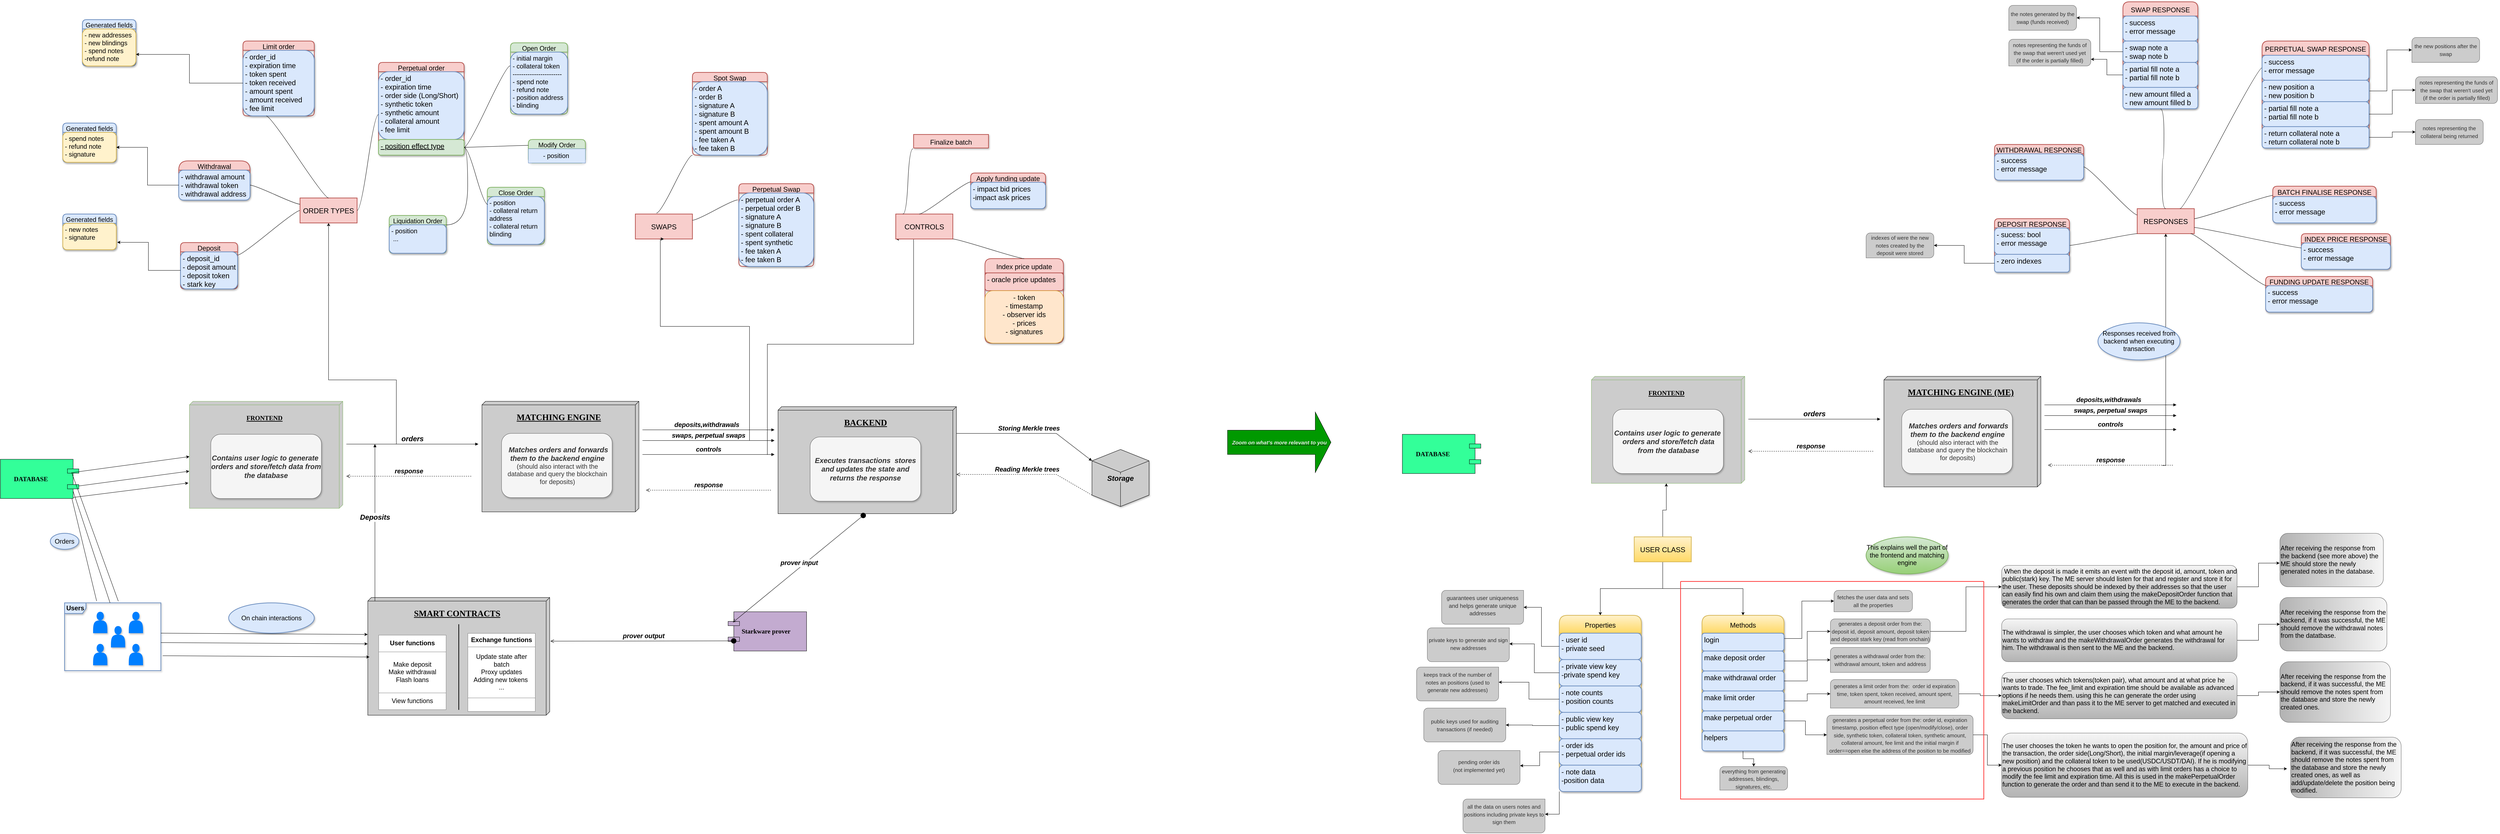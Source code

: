 <mxfile version="20.6.0" type="device"><diagram name="Page-1" id="5f0bae14-7c28-e335-631c-24af17079c00"><mxGraphModel dx="4105" dy="2867" grid="1" gridSize="10" guides="1" tooltips="1" connect="1" arrows="1" fold="1" page="1" pageScale="1" pageWidth="1100" pageHeight="850" background="none" math="0" shadow="0"><root><mxCell id="0"/><mxCell id="1" parent="0"/><mxCell id="39150e848f15840c-1" value="&lt;h1&gt;&lt;b&gt;&lt;font style=&quot;font-size: 18px;&quot;&gt;FRONTEND&lt;/font&gt;&lt;/b&gt;&lt;/h1&gt;" style="verticalAlign=top;align=center;spacingTop=8;spacingLeft=2;spacingRight=12;shape=cube;size=10;direction=south;fontStyle=4;html=1;rounded=0;shadow=0;comic=0;labelBackgroundColor=none;strokeWidth=1;fontFamily=Verdana;fontSize=12;fillColor=#CCCCCC;strokeColor=#82b366;fillStyle=auto;" parent="1" vertex="1"><mxGeometry x="-230" y="-10" width="430" height="300" as="geometry"/></mxCell><mxCell id="39150e848f15840c-2" value="&lt;h1&gt;MATCHING ENGINE&lt;/h1&gt;" style="verticalAlign=top;align=center;spacingTop=8;spacingLeft=2;spacingRight=12;shape=cube;size=10;direction=south;fontStyle=4;html=1;rounded=0;shadow=0;comic=0;labelBackgroundColor=none;strokeWidth=1;fontFamily=Verdana;fontSize=12;fillColor=#CCCCCC;" parent="1" vertex="1"><mxGeometry x="590" y="-10" width="440" height="310" as="geometry"/></mxCell><mxCell id="39150e848f15840c-3" value="&lt;h1&gt;SMART CONTRACTS&lt;/h1&gt;" style="verticalAlign=top;align=center;spacingTop=8;spacingLeft=2;spacingRight=12;shape=cube;size=10;direction=south;fontStyle=4;html=1;rounded=0;shadow=0;comic=0;labelBackgroundColor=none;strokeWidth=1;fontFamily=Verdana;fontSize=12;fillColor=#CCCCCC;" parent="1" vertex="1"><mxGeometry x="270" y="540" width="510" height="330" as="geometry"/></mxCell><mxCell id="39150e848f15840c-10" value="&lt;h2&gt;Starkware prover&lt;/h2&gt;" style="shape=component;align=left;spacingLeft=36;rounded=0;shadow=0;comic=0;labelBackgroundColor=none;strokeWidth=1;fontFamily=Verdana;fontSize=12;html=1;fillColor=#C3ABD0;" parent="1" vertex="1"><mxGeometry x="1280" y="580" width="220" height="110" as="geometry"/></mxCell><mxCell id="KY7tIIRcqlKyWV2jp40w-1" value="&lt;h1&gt;BACKEND&lt;/h1&gt;" style="verticalAlign=top;align=center;spacingTop=8;spacingLeft=2;spacingRight=12;shape=cube;size=10;direction=south;fontStyle=4;html=1;rounded=0;shadow=0;comic=0;labelBackgroundColor=none;strokeWidth=1;fontFamily=Verdana;fontSize=12;fillColor=#CCCCCC;" parent="1" vertex="1"><mxGeometry x="1420" y="5" width="500" height="300" as="geometry"/></mxCell><mxCell id="KY7tIIRcqlKyWV2jp40w-7" value="" style="line;strokeWidth=2;direction=south;html=1;perimeter=backbonePerimeter;points=[];outlineConnect=0;fontSize=18;" parent="1" vertex="1"><mxGeometry x="520" y="615" width="10" height="240" as="geometry"/></mxCell><mxCell id="KY7tIIRcqlKyWV2jp40w-8" value="&lt;font style=&quot;font-size: 20px;&quot;&gt;&lt;b&gt;&lt;i&gt;orders&lt;/i&gt;&lt;/b&gt;&lt;/font&gt;" style="html=1;verticalAlign=bottom;endArrow=block;rounded=0;fontSize=18;align=center;" parent="1" edge="1"><mxGeometry width="80" relative="1" as="geometry"><mxPoint x="210" y="110" as="sourcePoint"/><mxPoint x="580" y="110" as="targetPoint"/></mxGeometry></mxCell><mxCell id="KY7tIIRcqlKyWV2jp40w-11" value="&lt;b&gt;&lt;i&gt;response&lt;/i&gt;&lt;/b&gt;" style="html=1;verticalAlign=bottom;endArrow=open;dashed=1;endSize=8;rounded=0;fontSize=18;" parent="1" edge="1"><mxGeometry relative="1" as="geometry"><mxPoint x="560" y="200" as="sourcePoint"/><mxPoint x="210" y="200" as="targetPoint"/></mxGeometry></mxCell><mxCell id="KY7tIIRcqlKyWV2jp40w-12" value="&lt;b&gt;&lt;i&gt;deposits,withdrawals&lt;/i&gt;&lt;/b&gt;" style="html=1;verticalAlign=bottom;endArrow=block;rounded=0;fontSize=18;" parent="1" edge="1"><mxGeometry x="-0.027" width="80" relative="1" as="geometry"><mxPoint x="1040" y="70" as="sourcePoint"/><mxPoint x="1410" y="70" as="targetPoint"/><mxPoint as="offset"/></mxGeometry></mxCell><mxCell id="KY7tIIRcqlKyWV2jp40w-13" value="&lt;b&gt;&lt;i&gt;response&lt;/i&gt;&lt;/b&gt;" style="html=1;verticalAlign=bottom;endArrow=open;dashed=1;endSize=8;rounded=0;fontSize=18;" parent="1" edge="1"><mxGeometry relative="1" as="geometry"><mxPoint x="1400" y="239.17" as="sourcePoint"/><mxPoint x="1050" y="239.17" as="targetPoint"/></mxGeometry></mxCell><mxCell id="KY7tIIRcqlKyWV2jp40w-14" value="&lt;b&gt;&lt;i&gt;swaps, perpetual swaps&lt;/i&gt;&lt;/b&gt;" style="html=1;verticalAlign=bottom;endArrow=block;rounded=0;fontSize=18;" parent="1" edge="1"><mxGeometry width="80" relative="1" as="geometry"><mxPoint x="1040" y="100" as="sourcePoint"/><mxPoint x="1410" y="100" as="targetPoint"/><Array as="points"><mxPoint x="1230" y="100"/></Array></mxGeometry></mxCell><mxCell id="KY7tIIRcqlKyWV2jp40w-15" value="&lt;b&gt;&lt;i&gt;controls&lt;/i&gt;&lt;/b&gt;" style="html=1;verticalAlign=bottom;endArrow=block;rounded=0;fontSize=18;" parent="1" edge="1"><mxGeometry width="80" relative="1" as="geometry"><mxPoint x="1040" y="139.17" as="sourcePoint"/><mxPoint x="1410" y="139.17" as="targetPoint"/></mxGeometry></mxCell><mxCell id="KY7tIIRcqlKyWV2jp40w-17" value="&lt;b&gt;&lt;i&gt;prover&lt;/i&gt; &lt;i&gt;input&lt;/i&gt;&lt;/b&gt;" style="html=1;verticalAlign=bottom;startArrow=circle;startFill=1;endArrow=open;startSize=6;endSize=8;rounded=0;fontSize=18;entryX=0.062;entryY=0.269;entryDx=0;entryDy=0;entryPerimeter=0;exitX=0;exitY=0;exitDx=300;exitDy=255;exitPerimeter=0;" parent="1" source="KY7tIIRcqlKyWV2jp40w-1" target="39150e848f15840c-10" edge="1"><mxGeometry width="80" relative="1" as="geometry"><mxPoint x="730" y="410" as="sourcePoint"/><mxPoint x="810" y="410" as="targetPoint"/></mxGeometry></mxCell><mxCell id="KY7tIIRcqlKyWV2jp40w-18" value="&lt;b&gt;&lt;i&gt;prover output&lt;/i&gt;&lt;/b&gt;" style="html=1;verticalAlign=bottom;startArrow=circle;startFill=1;endArrow=open;startSize=6;endSize=8;rounded=0;fontSize=18;exitX=0.108;exitY=0.742;exitDx=0;exitDy=0;exitPerimeter=0;entryX=0.371;entryY=-0.004;entryDx=0;entryDy=0;entryPerimeter=0;" parent="1" source="39150e848f15840c-10" target="39150e848f15840c-3" edge="1"><mxGeometry width="80" relative="1" as="geometry"><mxPoint x="730" y="410" as="sourcePoint"/><mxPoint x="1060" y="622" as="targetPoint"/></mxGeometry></mxCell><mxCell id="KY7tIIRcqlKyWV2jp40w-20" value="&lt;table border=&quot;1&quot; width=&quot;100%&quot; height=&quot;100%&quot; cellpadding=&quot;4&quot; style=&quot;width:100%;height:100%;border-collapse:collapse;&quot;&gt;&lt;tbody&gt;&lt;tr&gt;&lt;th align=&quot;center&quot;&gt;&lt;b&gt;User functions&lt;/b&gt;&lt;/th&gt;&lt;/tr&gt;&lt;tr&gt;&lt;td align=&quot;center&quot;&gt;Make deposit&lt;br&gt;Make withdrawal&lt;br&gt;Flash loans&lt;/td&gt;&lt;/tr&gt;&lt;tr&gt;&lt;td align=&quot;center&quot;&gt;View functions&lt;/td&gt;&lt;/tr&gt;&lt;/tbody&gt;&lt;/table&gt;" style="text;html=1;whiteSpace=wrap;strokeColor=none;fillColor=default;overflow=fill;strokeWidth=2;fontSize=18;" parent="1" vertex="1"><mxGeometry x="300" y="645" width="190" height="210" as="geometry"/></mxCell><mxCell id="KY7tIIRcqlKyWV2jp40w-21" value="&lt;table border=&quot;1&quot; width=&quot;100%&quot; height=&quot;100%&quot; cellpadding=&quot;4&quot; style=&quot;width:100%;height:100%;border-collapse:collapse;&quot;&gt;&lt;tbody&gt;&lt;tr&gt;&lt;th align=&quot;center&quot;&gt;&lt;b&gt;Exchange functions&lt;/b&gt;&lt;/th&gt;&lt;/tr&gt;&lt;tr&gt;&lt;td align=&quot;center&quot;&gt;Update state after batch&lt;br&gt;Proxy updates&lt;br&gt;Adding new tokens&amp;nbsp;&lt;br&gt;...&lt;/td&gt;&lt;/tr&gt;&lt;tr&gt;&lt;td align=&quot;center&quot;&gt;&lt;br&gt;&lt;/td&gt;&lt;/tr&gt;&lt;/tbody&gt;&lt;/table&gt;" style="text;html=1;whiteSpace=wrap;strokeColor=none;fillColor=default;overflow=fill;strokeWidth=2;fontSize=18;" parent="1" vertex="1"><mxGeometry x="550" y="640" width="190" height="220" as="geometry"/></mxCell><mxCell id="KY7tIIRcqlKyWV2jp40w-28" value="" style="edgeStyle=entityRelationEdgeStyle;startArrow=none;endArrow=none;segment=10;curved=1;rounded=0;fontSize=20;exitX=0;exitY=0.5;exitDx=0;exitDy=0;entryX=1.005;entryY=0.085;entryDx=0;entryDy=0;entryPerimeter=0;" parent="1" source="KY7tIIRcqlKyWV2jp40w-30" target="KY7tIIRcqlKyWV2jp40w-38" edge="1"><mxGeometry relative="1" as="geometry"><mxPoint x="530" y="-320" as="sourcePoint"/><mxPoint x="-95.0" y="-416.0" as="targetPoint"/></mxGeometry></mxCell><mxCell id="KY7tIIRcqlKyWV2jp40w-29" value="" style="edgeStyle=segmentEdgeStyle;endArrow=classic;html=1;rounded=0;fontSize=20;entryX=0.5;entryY=1;entryDx=0;entryDy=0;" parent="1" target="KY7tIIRcqlKyWV2jp40w-30" edge="1"><mxGeometry width="50" height="50" relative="1" as="geometry"><mxPoint x="370" y="110" as="sourcePoint"/><mxPoint x="410" y="-220" as="targetPoint"/><Array as="points"><mxPoint x="350" y="110"/><mxPoint x="350" y="-70"/><mxPoint x="160" y="-70"/></Array></mxGeometry></mxCell><mxCell id="KY7tIIRcqlKyWV2jp40w-30" value="ORDER TYPES" style="html=1;whiteSpace=wrap;container=1;recursiveResize=0;collapsible=0;fillStyle=solid;strokeWidth=2;fontSize=20;fillColor=#f8cecc;strokeColor=#b85450;" parent="1" vertex="1"><mxGeometry x="80" y="-580" width="160" height="70" as="geometry"/></mxCell><mxCell id="KY7tIIRcqlKyWV2jp40w-35" value="Deposit" style="swimlane;fontStyle=0;childLayout=stackLayout;horizontal=1;startSize=26;fillColor=#f8cecc;horizontalStack=0;resizeParent=1;resizeParentMax=0;resizeLast=0;collapsible=1;marginBottom=0;fillStyle=solid;strokeWidth=2;fontSize=19;rounded=1;glass=0;shadow=1;perimeterSpacing=0;spacingTop=2;spacingBottom=0;labelBorderColor=none;strokeColor=#b85450;" parent="1" vertex="1"><mxGeometry x="-255" y="-455" width="160" height="130" as="geometry"><mxRectangle x="-10" y="-260" width="100" height="40" as="alternateBounds"/></mxGeometry></mxCell><mxCell id="KY7tIIRcqlKyWV2jp40w-38" value="- deposit_id&#10;- deposit amount&#10;- deposit token&#10;- stark key" style="text;strokeColor=#6c8ebf;fillColor=#dae8fc;align=left;verticalAlign=top;spacingLeft=4;spacingRight=4;overflow=hidden;rotatable=0;points=[[0,0.5],[1,0.5]];portConstraint=eastwest;fillStyle=solid;strokeWidth=2;fontSize=20;perimeterSpacing=0;rounded=1;shadow=1;" parent="KY7tIIRcqlKyWV2jp40w-35" vertex="1"><mxGeometry y="26" width="160" height="104" as="geometry"/></mxCell><mxCell id="KY7tIIRcqlKyWV2jp40w-41" value="Withdrawal" style="swimlane;fontStyle=0;childLayout=stackLayout;horizontal=1;startSize=26;fillColor=#f8cecc;horizontalStack=0;resizeParent=1;resizeParentMax=0;resizeLast=0;collapsible=1;marginBottom=0;fillStyle=solid;strokeWidth=2;fontSize=19;rounded=1;glass=0;shadow=1;perimeterSpacing=0;spacingTop=2;spacingBottom=0;labelBorderColor=none;arcSize=46;strokeColor=#b85450;" parent="1" vertex="1"><mxGeometry x="-260" y="-684" width="200" height="110" as="geometry"><mxRectangle x="-10" y="-460" width="100" height="40" as="alternateBounds"/></mxGeometry></mxCell><mxCell id="KY7tIIRcqlKyWV2jp40w-43" value="- withdrawal amount&#10;- withdrawal token&#10;- withdrawal address" style="text;strokeColor=#6c8ebf;fillColor=#dae8fc;align=left;verticalAlign=top;spacingLeft=4;spacingRight=4;overflow=hidden;rotatable=0;points=[[0,0.5],[1,0.5]];portConstraint=eastwest;fillStyle=solid;strokeWidth=2;fontSize=20;perimeterSpacing=0;rounded=1;shadow=1;" parent="KY7tIIRcqlKyWV2jp40w-41" vertex="1"><mxGeometry y="26" width="200" height="84" as="geometry"/></mxCell><mxCell id="KY7tIIRcqlKyWV2jp40w-44" value="" style="edgeStyle=entityRelationEdgeStyle;startArrow=none;endArrow=none;segment=10;curved=1;rounded=0;fontSize=20;exitX=0;exitY=0.25;exitDx=0;exitDy=0;entryX=1;entryY=0.5;entryDx=0;entryDy=0;" parent="1" source="KY7tIIRcqlKyWV2jp40w-30" target="KY7tIIRcqlKyWV2jp40w-43" edge="1"><mxGeometry relative="1" as="geometry"><mxPoint x="350" y="-245" as="sourcePoint"/><mxPoint x="160" y="-211" as="targetPoint"/></mxGeometry></mxCell><mxCell id="KY7tIIRcqlKyWV2jp40w-49" value="Generated fields" style="swimlane;fontStyle=0;childLayout=stackLayout;horizontal=1;startSize=26;fillColor=#dae8fc;horizontalStack=0;resizeParent=1;resizeParentMax=0;resizeLast=0;collapsible=1;marginBottom=0;fillStyle=solid;strokeWidth=2;fontSize=18;rounded=1;glass=0;shadow=1;perimeterSpacing=0;spacingTop=2;spacingBottom=0;labelBorderColor=none;strokeColor=#6c8ebf;" parent="1" vertex="1"><mxGeometry x="-585" y="-535" width="150" height="100" as="geometry"><mxRectangle x="-10" y="-260" width="100" height="40" as="alternateBounds"/></mxGeometry></mxCell><mxCell id="KY7tIIRcqlKyWV2jp40w-51" value="- new notes&#10;- signature" style="text;strokeColor=#d6b656;fillColor=#fff2cc;align=left;verticalAlign=top;spacingLeft=4;spacingRight=4;overflow=hidden;rotatable=0;points=[[0,0.5],[1,0.5]];portConstraint=eastwest;fillStyle=solid;strokeWidth=2;fontSize=18;perimeterSpacing=0;rounded=1;shadow=1;" parent="KY7tIIRcqlKyWV2jp40w-49" vertex="1"><mxGeometry y="26" width="150" height="74" as="geometry"/></mxCell><mxCell id="KY7tIIRcqlKyWV2jp40w-52" value="" style="edgeStyle=orthogonalEdgeStyle;rounded=0;orthogonalLoop=1;jettySize=auto;html=1;fontSize=19;exitX=0;exitY=0.5;exitDx=0;exitDy=0;entryX=1.017;entryY=0.721;entryDx=0;entryDy=0;entryPerimeter=0;" parent="1" source="KY7tIIRcqlKyWV2jp40w-38" target="KY7tIIRcqlKyWV2jp40w-51" edge="1"><mxGeometry relative="1" as="geometry"><mxPoint x="-100" y="-180" as="targetPoint"/></mxGeometry></mxCell><mxCell id="KY7tIIRcqlKyWV2jp40w-53" value="Generated fields" style="swimlane;fontStyle=0;childLayout=stackLayout;horizontal=1;startSize=26;fillColor=#dae8fc;horizontalStack=0;resizeParent=1;resizeParentMax=0;resizeLast=0;collapsible=1;marginBottom=0;fillStyle=solid;strokeWidth=2;fontSize=18;rounded=1;glass=0;shadow=1;perimeterSpacing=0;spacingTop=2;spacingBottom=0;labelBorderColor=none;strokeColor=#6c8ebf;" parent="1" vertex="1"><mxGeometry x="-585" y="-790" width="150" height="110" as="geometry"><mxRectangle x="-10" y="-260" width="100" height="40" as="alternateBounds"/></mxGeometry></mxCell><mxCell id="KY7tIIRcqlKyWV2jp40w-54" value="- spend notes&#10;- refund note&#10;- signature" style="text;strokeColor=#d6b656;fillColor=#fff2cc;align=left;verticalAlign=top;spacingLeft=4;spacingRight=4;overflow=hidden;rotatable=0;points=[[0,0.5],[1,0.5]];portConstraint=eastwest;fillStyle=solid;strokeWidth=2;fontSize=18;perimeterSpacing=0;rounded=1;shadow=1;" parent="KY7tIIRcqlKyWV2jp40w-53" vertex="1"><mxGeometry y="26" width="150" height="84" as="geometry"/></mxCell><mxCell id="KY7tIIRcqlKyWV2jp40w-57" style="edgeStyle=orthogonalEdgeStyle;rounded=0;orthogonalLoop=1;jettySize=auto;html=1;exitX=0;exitY=0.5;exitDx=0;exitDy=0;entryX=1;entryY=0.5;entryDx=0;entryDy=0;fontSize=18;" parent="1" source="KY7tIIRcqlKyWV2jp40w-43" target="KY7tIIRcqlKyWV2jp40w-54" edge="1"><mxGeometry relative="1" as="geometry"/></mxCell><mxCell id="KY7tIIRcqlKyWV2jp40w-58" value="Limit order" style="swimlane;fontStyle=0;childLayout=stackLayout;horizontal=1;startSize=26;fillColor=#f8cecc;horizontalStack=0;resizeParent=1;resizeParentMax=0;resizeLast=0;collapsible=1;marginBottom=0;fillStyle=solid;strokeWidth=2;fontSize=19;rounded=1;glass=0;shadow=1;perimeterSpacing=0;spacingTop=2;spacingBottom=0;labelBorderColor=none;strokeColor=#b85450;" parent="1" vertex="1"><mxGeometry x="-80" y="-1020" width="200" height="210" as="geometry"><mxRectangle x="-10" y="-460" width="100" height="40" as="alternateBounds"/></mxGeometry></mxCell><mxCell id="KY7tIIRcqlKyWV2jp40w-59" value="- order_id&#10;- expiration time&#10;- token spent&#10;- token received&#10;- amount spent&#10;- amount received&#10;- fee limit&#10;" style="text;strokeColor=#6c8ebf;fillColor=#dae8fc;align=left;verticalAlign=top;spacingLeft=4;spacingRight=4;overflow=hidden;rotatable=0;points=[[0,0.5],[1,0.5]];portConstraint=eastwest;fillStyle=solid;strokeWidth=2;fontSize=20;perimeterSpacing=0;rounded=1;shadow=1;" parent="KY7tIIRcqlKyWV2jp40w-58" vertex="1"><mxGeometry y="26" width="200" height="184" as="geometry"/></mxCell><mxCell id="KY7tIIRcqlKyWV2jp40w-61" value="" style="edgeStyle=entityRelationEdgeStyle;startArrow=none;endArrow=none;segment=10;curved=1;rounded=0;fontSize=20;exitX=0.5;exitY=0;exitDx=0;exitDy=0;entryX=0.327;entryY=1;entryDx=0;entryDy=0;entryPerimeter=0;" parent="1" source="KY7tIIRcqlKyWV2jp40w-30" target="KY7tIIRcqlKyWV2jp40w-59" edge="1"><mxGeometry relative="1" as="geometry"><mxPoint x="350" y="-262.5" as="sourcePoint"/><mxPoint x="360" y="-450" as="targetPoint"/></mxGeometry></mxCell><mxCell id="KY7tIIRcqlKyWV2jp40w-63" value="Generated fields" style="swimlane;fontStyle=0;childLayout=stackLayout;horizontal=1;startSize=26;fillColor=#dae8fc;horizontalStack=0;resizeParent=1;resizeParentMax=0;resizeLast=0;collapsible=1;marginBottom=0;fillStyle=solid;strokeWidth=2;fontSize=18;rounded=1;glass=0;shadow=1;perimeterSpacing=0;spacingTop=2;spacingBottom=0;labelBorderColor=none;strokeColor=#6c8ebf;" parent="1" vertex="1"><mxGeometry x="-530" y="-1080" width="150" height="130" as="geometry"><mxRectangle x="-10" y="-260" width="100" height="40" as="alternateBounds"/></mxGeometry></mxCell><mxCell id="KY7tIIRcqlKyWV2jp40w-64" value="- new addresses&#10;- new blindings&#10;- spend notes&#10;-refund note" style="text;strokeColor=#d6b656;fillColor=#fff2cc;align=left;verticalAlign=top;spacingLeft=4;spacingRight=4;overflow=hidden;rotatable=0;points=[[0,0.5],[1,0.5]];portConstraint=eastwest;fillStyle=solid;strokeWidth=2;fontSize=18;perimeterSpacing=0;rounded=1;shadow=1;" parent="KY7tIIRcqlKyWV2jp40w-63" vertex="1"><mxGeometry y="26" width="150" height="104" as="geometry"/></mxCell><mxCell id="KY7tIIRcqlKyWV2jp40w-65" style="edgeStyle=orthogonalEdgeStyle;rounded=0;orthogonalLoop=1;jettySize=auto;html=1;exitX=0;exitY=0.5;exitDx=0;exitDy=0;entryX=1;entryY=0.75;entryDx=0;entryDy=0;fontSize=18;" parent="1" source="KY7tIIRcqlKyWV2jp40w-59" target="KY7tIIRcqlKyWV2jp40w-63" edge="1"><mxGeometry relative="1" as="geometry"/></mxCell><mxCell id="KY7tIIRcqlKyWV2jp40w-66" value="Perpetual order" style="swimlane;fontStyle=0;childLayout=stackLayout;horizontal=1;startSize=26;fillColor=#f8cecc;horizontalStack=0;resizeParent=1;resizeParentMax=0;resizeLast=0;collapsible=1;marginBottom=0;fillStyle=solid;strokeWidth=2;fontSize=19;rounded=1;glass=0;shadow=1;perimeterSpacing=0;spacingTop=2;spacingBottom=0;labelBorderColor=none;strokeColor=#b85450;" parent="1" vertex="1"><mxGeometry x="300" y="-960" width="240" height="260" as="geometry"><mxRectangle x="-10" y="-460" width="100" height="40" as="alternateBounds"/></mxGeometry></mxCell><mxCell id="KY7tIIRcqlKyWV2jp40w-67" value="- order_id&#10;- expiration time&#10;- order side (Long/Short)&#10;- synthetic token&#10;- synthetic amount&#10;- collateral amount&#10;- fee limit&#10;&#10;" style="text;strokeColor=#6c8ebf;fillColor=#dae8fc;align=left;verticalAlign=top;spacingLeft=4;spacingRight=4;overflow=hidden;rotatable=0;points=[[0,0.5],[1,0.5]];portConstraint=eastwest;fillStyle=solid;strokeWidth=2;fontSize=20;perimeterSpacing=0;rounded=1;shadow=1;fontStyle=0" parent="KY7tIIRcqlKyWV2jp40w-66" vertex="1"><mxGeometry y="26" width="240" height="190" as="geometry"/></mxCell><mxCell id="KY7tIIRcqlKyWV2jp40w-77" value="- position effect type&#10;&#10;&#10;" style="text;strokeColor=#82b366;fillColor=#d5e8d4;align=left;verticalAlign=top;spacingLeft=4;spacingRight=4;overflow=hidden;rotatable=0;points=[[0,0.5],[1,0.5]];portConstraint=eastwest;fillStyle=solid;strokeWidth=2;fontSize=20;perimeterSpacing=0;rounded=1;shadow=1;fontStyle=4" parent="KY7tIIRcqlKyWV2jp40w-66" vertex="1"><mxGeometry y="216" width="240" height="44" as="geometry"/></mxCell><mxCell id="KY7tIIRcqlKyWV2jp40w-70" value="" style="edgeStyle=entityRelationEdgeStyle;startArrow=none;endArrow=none;segment=10;curved=1;rounded=0;fontSize=20;exitX=1;exitY=0.5;exitDx=0;exitDy=0;entryX=-0.001;entryY=0.633;entryDx=0;entryDy=0;entryPerimeter=0;" parent="1" source="KY7tIIRcqlKyWV2jp40w-30" target="KY7tIIRcqlKyWV2jp40w-67" edge="1"><mxGeometry relative="1" as="geometry"><mxPoint x="520" y="-480" as="sourcePoint"/><mxPoint x="760" y="-540" as="targetPoint"/></mxGeometry></mxCell><mxCell id="KY7tIIRcqlKyWV2jp40w-79" value="" style="edgeStyle=entityRelationEdgeStyle;startArrow=none;endArrow=none;segment=10;curved=1;rounded=0;fontSize=18;entryX=-0.007;entryY=0.222;entryDx=0;entryDy=0;entryPerimeter=0;" parent="1" source="KY7tIIRcqlKyWV2jp40w-77" target="KY7tIIRcqlKyWV2jp40w-84" edge="1"><mxGeometry relative="1" as="geometry"><mxPoint x="850" y="-315" as="sourcePoint"/><mxPoint x="1060" y="-520" as="targetPoint"/></mxGeometry></mxCell><mxCell id="KY7tIIRcqlKyWV2jp40w-83" value="Open Order" style="swimlane;fontStyle=0;childLayout=stackLayout;horizontal=1;startSize=26;fillColor=#d5e8d4;horizontalStack=0;resizeParent=1;resizeParentMax=0;resizeLast=0;collapsible=1;marginBottom=0;fillStyle=solid;strokeWidth=2;fontSize=18;rounded=1;glass=0;shadow=1;perimeterSpacing=0;spacingTop=2;spacingBottom=0;labelBorderColor=none;strokeColor=#82b366;" parent="1" vertex="1"><mxGeometry x="670" y="-1015" width="160" height="200" as="geometry"><mxRectangle x="-10" y="-260" width="100" height="40" as="alternateBounds"/></mxGeometry></mxCell><mxCell id="KY7tIIRcqlKyWV2jp40w-84" value="- initial margin &#10;- collateral token&#10;-----------------------&#10;- spend note&#10;- refund note&#10;- position address&#10;- blinding" style="text;strokeColor=#6c8ebf;fillColor=#dae8fc;align=left;verticalAlign=top;spacingLeft=4;spacingRight=4;overflow=hidden;rotatable=0;points=[[0,0.5],[1,0.5]];portConstraint=eastwest;fillStyle=solid;strokeWidth=2;fontSize=18;perimeterSpacing=0;rounded=1;shadow=1;" parent="KY7tIIRcqlKyWV2jp40w-83" vertex="1"><mxGeometry y="26" width="160" height="174" as="geometry"/></mxCell><mxCell id="KY7tIIRcqlKyWV2jp40w-86" value="Modify Order" style="swimlane;fontStyle=0;childLayout=stackLayout;horizontal=1;startSize=26;fillColor=#d5e8d4;horizontalStack=0;resizeParent=1;resizeParentMax=0;resizeLast=0;collapsible=1;marginBottom=0;fillStyle=solid;strokeWidth=2;fontSize=18;rounded=1;glass=0;shadow=1;perimeterSpacing=0;spacingTop=2;spacingBottom=0;labelBorderColor=none;strokeColor=#82b366;" parent="1" vertex="1"><mxGeometry x="720" y="-744" width="160" height="66" as="geometry"><mxRectangle x="-10" y="-260" width="100" height="40" as="alternateBounds"/></mxGeometry></mxCell><mxCell id="KY7tIIRcqlKyWV2jp40w-89" value="- position&amp;nbsp;" style="text;html=1;align=center;verticalAlign=middle;resizable=0;points=[];autosize=1;strokeColor=#6c8ebf;fillColor=#dae8fc;fontSize=18;" parent="KY7tIIRcqlKyWV2jp40w-86" vertex="1"><mxGeometry y="26" width="160" height="40" as="geometry"/></mxCell><mxCell id="KY7tIIRcqlKyWV2jp40w-90" value="" style="edgeStyle=entityRelationEdgeStyle;startArrow=none;endArrow=none;segment=10;curved=1;rounded=0;fontSize=18;entryX=0;entryY=0.25;entryDx=0;entryDy=0;exitX=1;exitY=0.5;exitDx=0;exitDy=0;" parent="1" source="KY7tIIRcqlKyWV2jp40w-77" target="KY7tIIRcqlKyWV2jp40w-86" edge="1"><mxGeometry relative="1" as="geometry"><mxPoint x="930" y="-510" as="sourcePoint"/><mxPoint x="1058.88" y="-705.372" as="targetPoint"/></mxGeometry></mxCell><mxCell id="KY7tIIRcqlKyWV2jp40w-91" value="Close Order" style="swimlane;fontStyle=0;childLayout=stackLayout;horizontal=1;startSize=26;fillColor=#d5e8d4;horizontalStack=0;resizeParent=1;resizeParentMax=0;resizeLast=0;collapsible=1;marginBottom=0;fillStyle=solid;strokeWidth=2;fontSize=18;rounded=1;glass=0;shadow=1;perimeterSpacing=0;spacingTop=2;spacingBottom=0;labelBorderColor=none;strokeColor=#82b366;" parent="1" vertex="1"><mxGeometry x="605" y="-610" width="160" height="160" as="geometry"><mxRectangle x="-10" y="-260" width="100" height="40" as="alternateBounds"/></mxGeometry></mxCell><mxCell id="KY7tIIRcqlKyWV2jp40w-92" value="- position&#10;- collateral return &#10;address&#10;- collateral return &#10;blinding" style="text;strokeColor=#6c8ebf;fillColor=#dae8fc;align=left;verticalAlign=top;spacingLeft=4;spacingRight=4;overflow=hidden;rotatable=0;points=[[0,0.5],[1,0.5]];portConstraint=eastwest;fillStyle=solid;strokeWidth=2;fontSize=18;perimeterSpacing=0;rounded=1;shadow=1;" parent="KY7tIIRcqlKyWV2jp40w-91" vertex="1"><mxGeometry y="26" width="160" height="134" as="geometry"/></mxCell><mxCell id="KY7tIIRcqlKyWV2jp40w-94" value="" style="edgeStyle=entityRelationEdgeStyle;startArrow=none;endArrow=none;segment=10;curved=1;rounded=0;fontSize=18;entryX=0.008;entryY=0.165;entryDx=0;entryDy=0;entryPerimeter=0;exitX=1;exitY=0.5;exitDx=0;exitDy=0;" parent="1" source="KY7tIIRcqlKyWV2jp40w-77" target="KY7tIIRcqlKyWV2jp40w-92" edge="1"><mxGeometry relative="1" as="geometry"><mxPoint x="650" y="-540" as="sourcePoint"/><mxPoint x="1070" y="-523.5" as="targetPoint"/></mxGeometry></mxCell><mxCell id="KY7tIIRcqlKyWV2jp40w-95" value="Liquidation Order" style="swimlane;fontStyle=0;childLayout=stackLayout;horizontal=1;startSize=26;fillColor=#d5e8d4;horizontalStack=0;resizeParent=1;resizeParentMax=0;resizeLast=0;collapsible=1;marginBottom=0;fillStyle=solid;strokeWidth=2;fontSize=18;rounded=1;glass=0;shadow=1;perimeterSpacing=0;spacingTop=2;spacingBottom=0;labelBorderColor=none;strokeColor=#82b366;" parent="1" vertex="1"><mxGeometry x="330" y="-531" width="160" height="106" as="geometry"><mxRectangle x="-10" y="-260" width="100" height="40" as="alternateBounds"/></mxGeometry></mxCell><mxCell id="KY7tIIRcqlKyWV2jp40w-96" value="- position&#10; ..." style="text;strokeColor=#6c8ebf;fillColor=#dae8fc;align=left;verticalAlign=top;spacingLeft=4;spacingRight=4;overflow=hidden;rotatable=0;points=[[0,0.5],[1,0.5]];portConstraint=eastwest;fillStyle=solid;strokeWidth=2;fontSize=18;perimeterSpacing=0;rounded=1;shadow=1;" parent="KY7tIIRcqlKyWV2jp40w-95" vertex="1"><mxGeometry y="26" width="160" height="80" as="geometry"/></mxCell><mxCell id="KY7tIIRcqlKyWV2jp40w-97" value="" style="edgeStyle=entityRelationEdgeStyle;startArrow=none;endArrow=none;segment=10;curved=1;rounded=0;fontSize=18;entryX=1;entryY=0.25;entryDx=0;entryDy=0;" parent="1" source="KY7tIIRcqlKyWV2jp40w-77" target="KY7tIIRcqlKyWV2jp40w-95" edge="1"><mxGeometry relative="1" as="geometry"><mxPoint x="650" y="-540" as="sourcePoint"/><mxPoint x="1071.28" y="-470.0" as="targetPoint"/></mxGeometry></mxCell><mxCell id="KY7tIIRcqlKyWV2jp40w-99" value="" style="shape=actor;whiteSpace=wrap;html=1;rounded=1;shadow=1;glass=0;labelBorderColor=none;fillStyle=solid;strokeWidth=2;fontSize=18;strokeColor=none;fillColor=#007FFF;" parent="1" vertex="1"><mxGeometry x="-500" y="580" width="40" height="60" as="geometry"/></mxCell><mxCell id="KY7tIIRcqlKyWV2jp40w-102" value="" style="shape=actor;whiteSpace=wrap;html=1;rounded=1;shadow=1;glass=0;labelBorderColor=none;fillStyle=solid;strokeWidth=2;fontSize=18;fillColor=#007FFF;strokeColor=none;" parent="1" vertex="1"><mxGeometry x="-500" y="670" width="40" height="60" as="geometry"/></mxCell><mxCell id="KY7tIIRcqlKyWV2jp40w-103" value="" style="shape=actor;whiteSpace=wrap;html=1;rounded=1;shadow=1;glass=0;labelBorderColor=none;fillStyle=solid;strokeWidth=2;fontSize=18;strokeColor=none;fillColor=#007FFF;" parent="1" vertex="1"><mxGeometry x="-450" y="620" width="40" height="60" as="geometry"/></mxCell><mxCell id="KY7tIIRcqlKyWV2jp40w-104" value="" style="shape=actor;whiteSpace=wrap;html=1;rounded=1;shadow=1;glass=0;labelBorderColor=none;fillStyle=solid;strokeWidth=2;fontSize=18;strokeColor=none;fillColor=#007FFF;" parent="1" vertex="1"><mxGeometry x="-400" y="670" width="40" height="60" as="geometry"/></mxCell><mxCell id="KY7tIIRcqlKyWV2jp40w-105" value="" style="shape=actor;whiteSpace=wrap;html=1;rounded=1;shadow=1;glass=0;labelBorderColor=none;fillStyle=solid;strokeWidth=2;fontSize=18;fillColor=#007FFF;strokeColor=none;" parent="1" vertex="1"><mxGeometry x="-400" y="580" width="40" height="60" as="geometry"/></mxCell><mxCell id="KY7tIIRcqlKyWV2jp40w-107" value="&lt;b&gt;Users&lt;/b&gt;" style="shape=umlFrame;whiteSpace=wrap;html=1;rounded=1;shadow=1;glass=0;labelBorderColor=none;fillStyle=solid;strokeWidth=2;fontSize=18;fillColor=#dae8fc;strokeColor=#6c8ebf;" parent="1" vertex="1"><mxGeometry x="-580" y="555" width="270" height="190" as="geometry"/></mxCell><mxCell id="KY7tIIRcqlKyWV2jp40w-114" value="" style="endArrow=classic;html=1;rounded=0;fontSize=18;entryX=0.763;entryY=1.007;entryDx=0;entryDy=0;entryPerimeter=0;exitX=0.333;exitY=-0.026;exitDx=0;exitDy=0;exitPerimeter=0;" parent="1" source="KY7tIIRcqlKyWV2jp40w-107" target="39150e848f15840c-1" edge="1"><mxGeometry relative="1" as="geometry"><mxPoint x="-700" y="340" as="sourcePoint"/><mxPoint x="-440" y="210" as="targetPoint"/><Array as="points"><mxPoint x="-560" y="260"/></Array></mxGeometry></mxCell><mxCell id="KY7tIIRcqlKyWV2jp40w-116" value="" style="endArrow=classic;html=1;rounded=0;fontSize=18;entryX=0.653;entryY=1.001;entryDx=0;entryDy=0;entryPerimeter=0;exitX=0.472;exitY=-0.001;exitDx=0;exitDy=0;exitPerimeter=0;" parent="1" source="KY7tIIRcqlKyWV2jp40w-107" target="39150e848f15840c-1" edge="1"><mxGeometry relative="1" as="geometry"><mxPoint x="-420" y="550" as="sourcePoint"/><mxPoint x="-420" y="210" as="targetPoint"/><Array as="points"><mxPoint x="-560" y="230"/></Array></mxGeometry></mxCell><mxCell id="KY7tIIRcqlKyWV2jp40w-118" value="&lt;h2&gt;DATABASE&lt;/h2&gt;" style="shape=component;align=left;spacingLeft=36;rounded=0;shadow=0;comic=0;labelBackgroundColor=none;strokeWidth=1;fontFamily=Verdana;fontSize=12;html=1;direction=west;fillColor=#33FF99;rotation=0;" parent="1" vertex="1"><mxGeometry x="-760" y="152.5" width="220" height="110" as="geometry"/></mxCell><mxCell id="KY7tIIRcqlKyWV2jp40w-122" value="Orders" style="ellipse;whiteSpace=wrap;html=1;rounded=1;shadow=1;glass=0;labelBorderColor=none;fillStyle=solid;strokeWidth=2;fontSize=18;fillColor=#dae8fc;strokeColor=#6c8ebf;" parent="1" vertex="1"><mxGeometry x="-620" y="360" width="80" height="45" as="geometry"/></mxCell><mxCell id="KY7tIIRcqlKyWV2jp40w-124" value="SWAPS" style="html=1;whiteSpace=wrap;container=1;recursiveResize=0;collapsible=0;fillStyle=solid;strokeWidth=2;fontSize=20;fillColor=#f8cecc;strokeColor=#b85450;gradientColor=none;" parent="1" vertex="1"><mxGeometry x="1020" y="-535" width="160" height="70" as="geometry"/></mxCell><mxCell id="KY7tIIRcqlKyWV2jp40w-125" value="" style="edgeStyle=segmentEdgeStyle;endArrow=classic;html=1;rounded=0;fontSize=20;entryX=0.5;entryY=1;entryDx=0;entryDy=0;" parent="1" target="KY7tIIRcqlKyWV2jp40w-124" edge="1"><mxGeometry width="50" height="50" relative="1" as="geometry"><mxPoint x="1340" y="100" as="sourcePoint"/><mxPoint x="1530" y="-520" as="targetPoint"/><Array as="points"><mxPoint x="1340" y="-220"/><mxPoint x="1090" y="-220"/><mxPoint x="1090" y="-465"/></Array></mxGeometry></mxCell><mxCell id="KY7tIIRcqlKyWV2jp40w-126" value="Spot Swap" style="swimlane;fontStyle=0;childLayout=stackLayout;horizontal=1;startSize=26;fillColor=#f8cecc;horizontalStack=0;resizeParent=1;resizeParentMax=0;resizeLast=0;collapsible=1;marginBottom=0;fillStyle=solid;strokeWidth=2;fontSize=19;rounded=1;glass=0;shadow=1;perimeterSpacing=0;spacingTop=2;spacingBottom=0;labelBorderColor=none;strokeColor=#b85450;" parent="1" vertex="1"><mxGeometry x="1180" y="-932" width="210" height="232" as="geometry"><mxRectangle x="-10" y="-460" width="100" height="40" as="alternateBounds"/></mxGeometry></mxCell><mxCell id="KY7tIIRcqlKyWV2jp40w-127" value="- order A&#10;- order B&#10;- signature A&#10;- signature B&#10;- spent amount A&#10;- spent amount B&#10;- fee taken A&#10;- fee taken B" style="text;strokeColor=#6c8ebf;fillColor=#dae8fc;align=left;verticalAlign=top;spacingLeft=4;spacingRight=4;overflow=hidden;rotatable=0;points=[[0,0.5],[1,0.5]];portConstraint=eastwest;fillStyle=solid;strokeWidth=2;fontSize=20;perimeterSpacing=0;rounded=1;shadow=1;" parent="KY7tIIRcqlKyWV2jp40w-126" vertex="1"><mxGeometry y="26" width="210" height="206" as="geometry"/></mxCell><mxCell id="KY7tIIRcqlKyWV2jp40w-128" value="" style="edgeStyle=entityRelationEdgeStyle;startArrow=none;endArrow=none;segment=10;curved=1;rounded=0;fontSize=20;exitX=0.371;exitY=-0.039;exitDx=0;exitDy=0;entryX=0;entryY=1;entryDx=0;entryDy=0;exitPerimeter=0;" parent="1" source="KY7tIIRcqlKyWV2jp40w-124" target="KY7tIIRcqlKyWV2jp40w-126" edge="1"><mxGeometry relative="1" as="geometry"><mxPoint x="1274.6" y="-520" as="sourcePoint"/><mxPoint x="1100.0" y="-750" as="targetPoint"/></mxGeometry></mxCell><mxCell id="KY7tIIRcqlKyWV2jp40w-130" value="Perpetual Swap" style="swimlane;fontStyle=0;childLayout=stackLayout;horizontal=1;startSize=26;fillColor=#f8cecc;horizontalStack=0;resizeParent=1;resizeParentMax=0;resizeLast=0;collapsible=1;marginBottom=0;fillStyle=solid;strokeWidth=2;fontSize=19;rounded=1;glass=0;shadow=1;perimeterSpacing=0;spacingTop=2;spacingBottom=0;labelBorderColor=none;strokeColor=#b85450;" parent="1" vertex="1"><mxGeometry x="1310" y="-620" width="210" height="232" as="geometry"><mxRectangle x="-10" y="-460" width="100" height="40" as="alternateBounds"/></mxGeometry></mxCell><mxCell id="KY7tIIRcqlKyWV2jp40w-131" value="- perpetual order A&#10;- perpetual order B&#10;- signature A&#10;- signature B&#10;- spent collateral&#10;- spent synthetic&#10;- fee taken A&#10;- fee taken B" style="text;strokeColor=#6c8ebf;fillColor=#dae8fc;align=left;verticalAlign=top;spacingLeft=4;spacingRight=4;overflow=hidden;rotatable=0;points=[[0,0.5],[1,0.5]];portConstraint=eastwest;fillStyle=solid;strokeWidth=2;fontSize=20;perimeterSpacing=0;rounded=1;shadow=1;" parent="KY7tIIRcqlKyWV2jp40w-130" vertex="1"><mxGeometry y="26" width="210" height="206" as="geometry"/></mxCell><mxCell id="KY7tIIRcqlKyWV2jp40w-132" value="" style="edgeStyle=entityRelationEdgeStyle;startArrow=none;endArrow=none;segment=10;curved=1;rounded=0;fontSize=20;exitX=-0.013;exitY=0.094;exitDx=0;exitDy=0;exitPerimeter=0;entryX=1;entryY=0.25;entryDx=0;entryDy=0;" parent="1" source="KY7tIIRcqlKyWV2jp40w-131" target="KY7tIIRcqlKyWV2jp40w-124" edge="1"><mxGeometry relative="1" as="geometry"><mxPoint x="1400.0" y="-485.73" as="sourcePoint"/><mxPoint x="1550" y="-580" as="targetPoint"/></mxGeometry></mxCell><mxCell id="KY7tIIRcqlKyWV2jp40w-134" value="" style="edgeStyle=segmentEdgeStyle;endArrow=classic;html=1;rounded=0;fontSize=20;entryX=0;entryY=1;entryDx=0;entryDy=0;" parent="1" target="KY7tIIRcqlKyWV2jp40w-135" edge="1"><mxGeometry width="50" height="50" relative="1" as="geometry"><mxPoint x="1390" y="140" as="sourcePoint"/><mxPoint x="1890" y="-390" as="targetPoint"/><Array as="points"><mxPoint x="1390" y="-170"/><mxPoint x="1800" y="-170"/></Array></mxGeometry></mxCell><mxCell id="KY7tIIRcqlKyWV2jp40w-135" value="CONTROLS" style="html=1;whiteSpace=wrap;container=1;recursiveResize=0;collapsible=0;fillStyle=solid;strokeWidth=2;fontSize=20;fillColor=#f8cecc;strokeColor=#b85450;" parent="1" vertex="1"><mxGeometry x="1750" y="-535" width="160" height="70" as="geometry"/></mxCell><mxCell id="KY7tIIRcqlKyWV2jp40w-136" value="Apply funding update" style="swimlane;fontStyle=0;childLayout=stackLayout;horizontal=1;startSize=26;fillColor=#f8cecc;horizontalStack=0;resizeParent=1;resizeParentMax=0;resizeLast=0;collapsible=1;marginBottom=0;fillStyle=solid;strokeWidth=2;fontSize=19;rounded=1;glass=0;shadow=1;perimeterSpacing=0;spacingTop=2;spacingBottom=0;labelBorderColor=none;strokeColor=#b85450;" parent="1" vertex="1"><mxGeometry x="1960" y="-650" width="210" height="100" as="geometry"><mxRectangle x="-10" y="-460" width="100" height="40" as="alternateBounds"/></mxGeometry></mxCell><mxCell id="KY7tIIRcqlKyWV2jp40w-137" value="- impact bid prices&#10;-impact ask prices" style="text;strokeColor=#6c8ebf;fillColor=#dae8fc;align=left;verticalAlign=top;spacingLeft=4;spacingRight=4;overflow=hidden;rotatable=0;points=[[0,0.5],[1,0.5]];portConstraint=eastwest;fillStyle=solid;strokeWidth=2;fontSize=20;perimeterSpacing=0;rounded=1;shadow=1;" parent="KY7tIIRcqlKyWV2jp40w-136" vertex="1"><mxGeometry y="26" width="210" height="74" as="geometry"/></mxCell><mxCell id="KY7tIIRcqlKyWV2jp40w-138" value="" style="edgeStyle=entityRelationEdgeStyle;startArrow=none;endArrow=none;segment=10;curved=1;rounded=0;fontSize=20;exitX=0.371;exitY=-0.039;exitDx=0;exitDy=0;exitPerimeter=0;entryX=-0.008;entryY=0.189;entryDx=0;entryDy=0;entryPerimeter=0;" parent="1" edge="1"><mxGeometry relative="1" as="geometry"><mxPoint x="1770.0" y="-535.0" as="sourcePoint"/><mxPoint x="1798.32" y="-718.014" as="targetPoint"/></mxGeometry></mxCell><mxCell id="KY7tIIRcqlKyWV2jp40w-139" value="Finalize batch" style="swimlane;fontStyle=0;childLayout=stackLayout;horizontal=1;startSize=38;fillColor=#f8cecc;horizontalStack=0;resizeParent=1;resizeParentMax=0;resizeLast=0;collapsible=1;marginBottom=0;fillStyle=solid;strokeWidth=2;fontSize=19;rounded=1;glass=0;shadow=1;perimeterSpacing=0;spacingTop=2;spacingBottom=0;labelBorderColor=none;strokeColor=#b85450;" parent="1" vertex="1"><mxGeometry x="1800" y="-758" width="210" height="38" as="geometry"><mxRectangle x="-10" y="-460" width="100" height="40" as="alternateBounds"/></mxGeometry></mxCell><mxCell id="KY7tIIRcqlKyWV2jp40w-141" value="" style="edgeStyle=entityRelationEdgeStyle;startArrow=none;endArrow=none;segment=10;curved=1;rounded=0;fontSize=20;exitX=0.371;exitY=-0.039;exitDx=0;exitDy=0;exitPerimeter=0;entryX=0;entryY=0.25;entryDx=0;entryDy=0;" parent="1" target="KY7tIIRcqlKyWV2jp40w-136" edge="1"><mxGeometry relative="1" as="geometry"><mxPoint x="1815.84" y="-535" as="sourcePoint"/><mxPoint x="1844.16" y="-718.014" as="targetPoint"/></mxGeometry></mxCell><mxCell id="KY7tIIRcqlKyWV2jp40w-142" value="Index price update" style="swimlane;fontStyle=0;childLayout=stackLayout;horizontal=1;startSize=40;fillColor=#f8cecc;horizontalStack=0;resizeParent=1;resizeParentMax=0;resizeLast=0;collapsible=1;marginBottom=0;fillStyle=solid;strokeWidth=2;fontSize=19;rounded=1;glass=0;shadow=1;perimeterSpacing=0;spacingTop=2;spacingBottom=0;labelBorderColor=none;strokeColor=#b85450;" parent="1" vertex="1"><mxGeometry x="2000" y="-410" width="220" height="237" as="geometry"><mxRectangle x="-10" y="-460" width="100" height="40" as="alternateBounds"/></mxGeometry></mxCell><mxCell id="KY7tIIRcqlKyWV2jp40w-143" value="- oracle price updates&#10;&#10;" style="text;strokeColor=#b85450;fillColor=#f8cecc;align=left;verticalAlign=top;spacingLeft=4;spacingRight=4;overflow=hidden;rotatable=0;points=[[0,0.5],[1,0.5]];portConstraint=eastwest;fillStyle=solid;strokeWidth=2;fontSize=20;perimeterSpacing=0;rounded=1;shadow=1;" parent="KY7tIIRcqlKyWV2jp40w-142" vertex="1"><mxGeometry y="40" width="220" height="50" as="geometry"/></mxCell><mxCell id="KY7tIIRcqlKyWV2jp40w-146" value="- token&#10;- timestamp&#10;- observer ids&#10;- prices&#10;- signatures" style="text;strokeColor=#d79b00;fillColor=#ffe6cc;align=center;verticalAlign=top;spacingLeft=4;spacingRight=4;overflow=hidden;rotatable=0;points=[[0,0.5],[1,0.5]];portConstraint=eastwest;fillStyle=solid;strokeWidth=1;fontSize=20;perimeterSpacing=0;rounded=1;shadow=1;glass=0;" parent="KY7tIIRcqlKyWV2jp40w-142" vertex="1"><mxGeometry y="90" width="220" height="147" as="geometry"/></mxCell><mxCell id="KY7tIIRcqlKyWV2jp40w-145" value="" style="edgeStyle=entityRelationEdgeStyle;startArrow=none;endArrow=none;segment=10;curved=1;rounded=0;fontSize=20;exitX=0.371;exitY=-0.039;exitDx=0;exitDy=0;exitPerimeter=0;entryX=0.5;entryY=0;entryDx=0;entryDy=0;" parent="1" target="KY7tIIRcqlKyWV2jp40w-142" edge="1"><mxGeometry relative="1" as="geometry"><mxPoint x="1910.0" y="-465" as="sourcePoint"/><mxPoint x="2054.16" y="-555" as="targetPoint"/></mxGeometry></mxCell><UserObject label="&lt;font style=&quot;font-size: 20px;&quot;&gt;&lt;i style=&quot;&quot;&gt;&lt;b&gt;Executes transactions&amp;nbsp; stores and updates the state and returns the response&lt;/b&gt;&lt;/i&gt;&lt;/font&gt;" placeholders="1" name="Variable" id="KY7tIIRcqlKyWV2jp40w-148"><mxCell style="text;html=1;strokeColor=#666666;fillColor=#f5f5f5;align=center;verticalAlign=middle;whiteSpace=wrap;overflow=hidden;rounded=1;shadow=1;glass=0;labelBorderColor=none;fillStyle=solid;strokeWidth=1;fontSize=18;fontColor=#333333;" parent="1" vertex="1"><mxGeometry x="1510" y="90" width="310" height="180" as="geometry"/></mxCell></UserObject><mxCell id="KY7tIIRcqlKyWV2jp40w-149" value="&lt;i style=&quot;&quot;&gt;&lt;b style=&quot;background-color: rgb(204, 204, 204);&quot;&gt;Storage&lt;/b&gt;&lt;/i&gt;" style="html=1;whiteSpace=wrap;shape=isoCube2;backgroundOutline=1;isoAngle=12.56;rounded=1;shadow=1;glass=0;labelBorderColor=none;fillStyle=solid;strokeColor=default;strokeWidth=1;fontFamily=Helvetica;fontSize=20;fillColor=#CCCCCC;" parent="1" vertex="1"><mxGeometry x="2300" y="125" width="160" height="160" as="geometry"/></mxCell><mxCell id="KY7tIIRcqlKyWV2jp40w-152" value="&lt;font size=&quot;1&quot; style=&quot;&quot;&gt;&lt;b style=&quot;&quot;&gt;&lt;i style=&quot;font-size: 18px;&quot;&gt;Storing Merkle trees&lt;/i&gt;&lt;/b&gt;&lt;/font&gt;" style="html=1;verticalAlign=bottom;endArrow=block;rounded=0;fontSize=18;align=center;entryX=0;entryY=0;entryDx=0;entryDy=31.983;entryPerimeter=0;" parent="1" target="KY7tIIRcqlKyWV2jp40w-149" edge="1"><mxGeometry width="80" relative="1" as="geometry"><mxPoint x="1920" y="80" as="sourcePoint"/><mxPoint x="2280" y="70" as="targetPoint"/><Array as="points"><mxPoint x="2200" y="80"/></Array></mxGeometry></mxCell><mxCell id="KY7tIIRcqlKyWV2jp40w-153" value="&lt;b&gt;&lt;i&gt;&lt;font style=&quot;font-size: 18px;&quot;&gt;Reading Merkle trees&lt;/font&gt;&lt;/i&gt;&lt;/b&gt;" style="html=1;verticalAlign=bottom;endArrow=open;dashed=1;endSize=8;rounded=0;fontSize=18;exitX=0;exitY=0;exitDx=0;exitDy=128.017;exitPerimeter=0;" parent="1" source="KY7tIIRcqlKyWV2jp40w-149" edge="1"><mxGeometry relative="1" as="geometry"><mxPoint x="2270" y="195.0" as="sourcePoint"/><mxPoint x="1920" y="195.0" as="targetPoint"/><Array as="points"><mxPoint x="2200" y="195"/></Array></mxGeometry></mxCell><mxCell id="KY7tIIRcqlKyWV2jp40w-154" style="edgeStyle=orthogonalEdgeStyle;rounded=0;orthogonalLoop=1;jettySize=auto;html=1;exitX=0.5;exitY=1;exitDx=0;exitDy=0;fontFamily=Helvetica;fontSize=18;" parent="1" source="KY7tIIRcqlKyWV2jp40w-21" target="KY7tIIRcqlKyWV2jp40w-21" edge="1"><mxGeometry relative="1" as="geometry"/></mxCell><UserObject label="&lt;font style=&quot;font-size: 20px;&quot;&gt;&lt;i style=&quot;&quot;&gt;&lt;b&gt;Contains user logic to generate&amp;nbsp; orders and store/fetch data from the database&lt;/b&gt;&lt;/i&gt;&lt;/font&gt;" placeholders="1" name="Variable" id="KY7tIIRcqlKyWV2jp40w-155"><mxCell style="text;html=1;strokeColor=#666666;fillColor=#f5f5f5;align=center;verticalAlign=middle;whiteSpace=wrap;overflow=hidden;rounded=1;shadow=1;glass=0;labelBorderColor=none;fillStyle=solid;strokeWidth=1;fontSize=18;fontColor=#333333;" parent="1" vertex="1"><mxGeometry x="-170" y="82.5" width="310" height="180" as="geometry"/></mxCell></UserObject><mxCell id="KY7tIIRcqlKyWV2jp40w-160" value="" style="endArrow=classic;html=1;rounded=0;fontSize=18;entryX=0;entryY=0;entryDx=155;entryDy=430;entryPerimeter=0;exitX=0.558;exitY=-0.024;exitDx=0;exitDy=0;exitPerimeter=0;" parent="1" source="KY7tIIRcqlKyWV2jp40w-107" target="39150e848f15840c-1" edge="1"><mxGeometry relative="1" as="geometry"><mxPoint x="-659.23" y="365.06" as="sourcePoint"/><mxPoint x="-210" y="165" as="targetPoint"/><Array as="points"><mxPoint x="-560" y="190"/></Array></mxGeometry></mxCell><mxCell id="KY7tIIRcqlKyWV2jp40w-161" value="" style="endArrow=classic;html=1;rounded=0;fontSize=18;entryX=0.314;entryY=1.001;entryDx=0;entryDy=0;entryPerimeter=0;exitX=0.651;exitY=-0.026;exitDx=0;exitDy=0;exitPerimeter=0;" parent="1" target="39150e848f15840c-3" edge="1"><mxGeometry relative="1" as="geometry"><mxPoint x="-310" y="640" as="sourcePoint"/><mxPoint x="139.23" y="439.94" as="targetPoint"/><Array as="points"/></mxGeometry></mxCell><mxCell id="KY7tIIRcqlKyWV2jp40w-162" value="" style="endArrow=classic;html=1;rounded=0;fontSize=18;entryX=0.314;entryY=1.001;entryDx=0;entryDy=0;entryPerimeter=0;exitX=0.651;exitY=-0.026;exitDx=0;exitDy=0;exitPerimeter=0;" parent="1" edge="1"><mxGeometry relative="1" as="geometry"><mxPoint x="-310" y="666.38" as="sourcePoint"/><mxPoint x="269.49" y="670.0" as="targetPoint"/><Array as="points"/></mxGeometry></mxCell><mxCell id="KY7tIIRcqlKyWV2jp40w-163" value="" style="endArrow=classic;html=1;rounded=0;fontSize=18;entryX=0.314;entryY=1.001;entryDx=0;entryDy=0;entryPerimeter=0;exitX=0.651;exitY=-0.026;exitDx=0;exitDy=0;exitPerimeter=0;" parent="1" edge="1"><mxGeometry relative="1" as="geometry"><mxPoint x="-304.75" y="703.19" as="sourcePoint"/><mxPoint x="274.74" y="706.81" as="targetPoint"/><Array as="points"/></mxGeometry></mxCell><mxCell id="KY7tIIRcqlKyWV2jp40w-164" value="On chain interactions" style="ellipse;whiteSpace=wrap;html=1;rounded=1;shadow=1;glass=0;labelBorderColor=none;fillStyle=solid;strokeWidth=2;fontSize=18;fillColor=#dae8fc;strokeColor=#6c8ebf;" parent="1" vertex="1"><mxGeometry x="-120" y="555" width="240" height="85" as="geometry"/></mxCell><mxCell id="KY7tIIRcqlKyWV2jp40w-165" value="&lt;font style=&quot;font-size: 20px;&quot;&gt;&lt;b&gt;&lt;i&gt;Deposits&lt;/i&gt;&lt;/b&gt;&lt;/font&gt;" style="html=1;verticalAlign=bottom;endArrow=block;rounded=0;fontSize=18;align=center;" parent="1" edge="1"><mxGeometry width="80" relative="1" as="geometry"><mxPoint x="290" y="550" as="sourcePoint"/><mxPoint x="290" y="110" as="targetPoint"/><Array as="points"/></mxGeometry></mxCell><mxCell id="7y12U-9ObP4i-UL5pQmx-1" value="&lt;h1&gt;&lt;b&gt;&lt;font style=&quot;font-size: 18px;&quot;&gt;FRONTEND&lt;/font&gt;&lt;/b&gt;&lt;/h1&gt;" style="verticalAlign=top;align=center;spacingTop=8;spacingLeft=2;spacingRight=12;shape=cube;size=10;direction=south;fontStyle=4;html=1;rounded=0;shadow=0;comic=0;labelBackgroundColor=none;strokeWidth=1;fontFamily=Verdana;fontSize=12;fillColor=#CCCCCC;strokeColor=#82b366;fillStyle=auto;" parent="1" vertex="1"><mxGeometry x="3700" y="-80" width="430" height="300" as="geometry"/></mxCell><mxCell id="7y12U-9ObP4i-UL5pQmx-2" value="&lt;h1&gt;MATCHING ENGINE (ME)&lt;/h1&gt;" style="verticalAlign=top;align=center;spacingTop=8;spacingLeft=2;spacingRight=12;shape=cube;size=10;direction=south;fontStyle=4;html=1;rounded=0;shadow=0;comic=0;labelBackgroundColor=none;strokeWidth=1;fontFamily=Verdana;fontSize=12;fillColor=#CCCCCC;" parent="1" vertex="1"><mxGeometry x="4520" y="-80" width="440" height="310" as="geometry"/></mxCell><mxCell id="7y12U-9ObP4i-UL5pQmx-3" value="&lt;font style=&quot;font-size: 20px;&quot;&gt;&lt;b&gt;&lt;i&gt;orders&lt;/i&gt;&lt;/b&gt;&lt;/font&gt;" style="html=1;verticalAlign=bottom;endArrow=block;rounded=0;fontSize=18;align=center;" parent="1" edge="1"><mxGeometry width="80" relative="1" as="geometry"><mxPoint x="4140" y="40" as="sourcePoint"/><mxPoint x="4510" y="40" as="targetPoint"/></mxGeometry></mxCell><mxCell id="7y12U-9ObP4i-UL5pQmx-4" value="&lt;b&gt;&lt;i&gt;response&lt;/i&gt;&lt;/b&gt;" style="html=1;verticalAlign=bottom;endArrow=open;dashed=1;endSize=8;rounded=0;fontSize=18;" parent="1" edge="1"><mxGeometry relative="1" as="geometry"><mxPoint x="4490" y="130" as="sourcePoint"/><mxPoint x="4140" y="130" as="targetPoint"/></mxGeometry></mxCell><mxCell id="7y12U-9ObP4i-UL5pQmx-5" value="&lt;b&gt;&lt;i&gt;deposits,withdrawals&lt;/i&gt;&lt;/b&gt;" style="html=1;verticalAlign=bottom;endArrow=block;rounded=0;fontSize=18;" parent="1" edge="1"><mxGeometry x="-0.027" width="80" relative="1" as="geometry"><mxPoint x="4970" as="sourcePoint"/><mxPoint x="5340" as="targetPoint"/><mxPoint as="offset"/></mxGeometry></mxCell><mxCell id="7y12U-9ObP4i-UL5pQmx-6" value="&lt;b&gt;&lt;i&gt;response&lt;/i&gt;&lt;/b&gt;" style="html=1;verticalAlign=bottom;endArrow=open;dashed=1;endSize=8;rounded=0;fontSize=18;" parent="1" edge="1"><mxGeometry relative="1" as="geometry"><mxPoint x="5330" y="169.17" as="sourcePoint"/><mxPoint x="4980" y="169.17" as="targetPoint"/></mxGeometry></mxCell><mxCell id="7y12U-9ObP4i-UL5pQmx-7" value="&lt;b&gt;&lt;i&gt;swaps, perpetual swaps&lt;/i&gt;&lt;/b&gt;" style="html=1;verticalAlign=bottom;endArrow=block;rounded=0;fontSize=18;" parent="1" edge="1"><mxGeometry width="80" relative="1" as="geometry"><mxPoint x="4970" y="30" as="sourcePoint"/><mxPoint x="5340" y="30" as="targetPoint"/><Array as="points"><mxPoint x="5160" y="30"/></Array></mxGeometry></mxCell><mxCell id="7y12U-9ObP4i-UL5pQmx-8" value="&lt;b&gt;&lt;i&gt;controls&lt;/i&gt;&lt;/b&gt;" style="html=1;verticalAlign=bottom;endArrow=block;rounded=0;fontSize=18;" parent="1" edge="1"><mxGeometry width="80" relative="1" as="geometry"><mxPoint x="4970" y="69.17" as="sourcePoint"/><mxPoint x="5340" y="69.17" as="targetPoint"/></mxGeometry></mxCell><mxCell id="7y12U-9ObP4i-UL5pQmx-9" value="&lt;h2&gt;DATABASE&lt;/h2&gt;" style="shape=component;align=left;spacingLeft=36;rounded=0;shadow=0;comic=0;labelBackgroundColor=none;strokeWidth=1;fontFamily=Verdana;fontSize=12;html=1;direction=west;fillColor=#33FF99;rotation=0;" parent="1" vertex="1"><mxGeometry x="3170" y="82.5" width="220" height="110" as="geometry"/></mxCell><UserObject label="&lt;font style=&quot;font-size: 20px;&quot;&gt;&lt;i style=&quot;&quot;&gt;&lt;b&gt;Contains user logic to generate&amp;nbsp; orders and store/fetch data from the database&lt;/b&gt;&lt;/i&gt;&lt;/font&gt;" placeholders="1" name="Variable" id="7y12U-9ObP4i-UL5pQmx-11"><mxCell style="text;html=1;strokeColor=#666666;fillColor=#f5f5f5;align=center;verticalAlign=middle;whiteSpace=wrap;overflow=hidden;rounded=1;shadow=1;glass=0;labelBorderColor=none;fillStyle=solid;strokeWidth=1;fontSize=18;fontColor=#333333;spacingLeft=2;" parent="1" vertex="1"><mxGeometry x="3760" y="12.5" width="310" height="180" as="geometry"/></mxCell></UserObject><UserObject label="&lt;b style=&quot;font-size: 20px; font-style: italic;&quot;&gt;&amp;nbsp;Matches orders and forwards them to the backend engine&lt;/b&gt;&lt;br&gt;&lt;font style=&quot;font-size: 18px;&quot;&gt;(should also interact with the database and query the blockchain for deposits)&lt;/font&gt;" placeholders="1" name="Variable" id="7y12U-9ObP4i-UL5pQmx-12"><mxCell style="text;html=1;strokeColor=#666666;fillColor=#f5f5f5;align=center;verticalAlign=middle;whiteSpace=wrap;overflow=hidden;rounded=1;shadow=1;glass=0;labelBorderColor=none;fillStyle=solid;strokeWidth=1;fontSize=18;fontColor=#333333;spacingLeft=3;" parent="1" vertex="1"><mxGeometry x="4570" y="12.5" width="310" height="180" as="geometry"/></mxCell></UserObject><mxCell id="7y12U-9ObP4i-UL5pQmx-14" value="&lt;b&gt;&lt;i&gt;&lt;u&gt;&lt;font color=&quot;#e6e6e6&quot; style=&quot;font-size: 15px;&quot;&gt;Zoom on what's more relevant to you&lt;/font&gt;&lt;/u&gt;&lt;/i&gt;&lt;/b&gt;" style="html=1;shadow=0;dashed=0;align=center;verticalAlign=middle;shape=mxgraph.arrows2.arrow;dy=0.6;dx=44.02;notch=0;fillColor=#009900;" parent="1" vertex="1"><mxGeometry x="2680" y="20" width="290" height="170" as="geometry"/></mxCell><mxCell id="7y12U-9ObP4i-UL5pQmx-40" style="edgeStyle=orthogonalEdgeStyle;rounded=0;orthogonalLoop=1;jettySize=auto;html=1;exitX=0.5;exitY=1;exitDx=0;exitDy=0;fontSize=14;entryX=0.5;entryY=0;entryDx=0;entryDy=0;" parent="1" source="7y12U-9ObP4i-UL5pQmx-37" target="7y12U-9ObP4i-UL5pQmx-41" edge="1"><mxGeometry relative="1" as="geometry"><mxPoint x="3710" y="560" as="targetPoint"/></mxGeometry></mxCell><mxCell id="Kxamt7NbRexfYxueB66F-1" style="edgeStyle=orthogonalEdgeStyle;rounded=0;orthogonalLoop=1;jettySize=auto;html=1;exitX=0.5;exitY=1;exitDx=0;exitDy=0;entryX=0.5;entryY=0;entryDx=0;entryDy=0;" parent="1" source="7y12U-9ObP4i-UL5pQmx-37" target="7y12U-9ObP4i-UL5pQmx-69" edge="1"><mxGeometry relative="1" as="geometry"/></mxCell><mxCell id="Kxamt7NbRexfYxueB66F-2" style="edgeStyle=orthogonalEdgeStyle;rounded=0;orthogonalLoop=1;jettySize=auto;html=1;exitX=0.5;exitY=0;exitDx=0;exitDy=0;entryX=0;entryY=0;entryDx=300;entryDy=220;entryPerimeter=0;" parent="1" source="7y12U-9ObP4i-UL5pQmx-37" target="7y12U-9ObP4i-UL5pQmx-1" edge="1"><mxGeometry relative="1" as="geometry"/></mxCell><mxCell id="7y12U-9ObP4i-UL5pQmx-37" value="USER CLASS" style="html=1;whiteSpace=wrap;container=1;recursiveResize=0;collapsible=0;fillStyle=solid;strokeWidth=2;fontSize=20;fillColor=#fff2cc;strokeColor=#d6b656;gradientColor=#ffd966;" parent="1" vertex="1"><mxGeometry x="3820" y="370" width="160" height="70" as="geometry"/></mxCell><mxCell id="7y12U-9ObP4i-UL5pQmx-67" style="edgeStyle=orthogonalEdgeStyle;rounded=0;orthogonalLoop=1;jettySize=auto;html=1;exitX=0;exitY=1;exitDx=0;exitDy=0;entryX=1;entryY=0.5;entryDx=0;entryDy=0;fontSize=15;" parent="1" source="7y12U-9ObP4i-UL5pQmx-41" target="7y12U-9ObP4i-UL5pQmx-62" edge="1"><mxGeometry relative="1" as="geometry"/></mxCell><mxCell id="7y12U-9ObP4i-UL5pQmx-41" value="Properties" style="swimlane;fontStyle=0;childLayout=stackLayout;horizontal=1;startSize=50;fillColor=#fff2cc;horizontalStack=0;resizeParent=1;resizeParentMax=0;resizeLast=0;collapsible=1;marginBottom=0;fillStyle=solid;strokeWidth=2;fontSize=19;rounded=1;glass=0;shadow=1;perimeterSpacing=0;spacingTop=2;spacingBottom=0;labelBorderColor=none;strokeColor=#d6b656;gradientColor=#ffd966;" parent="1" vertex="1"><mxGeometry x="3610" y="590" width="230" height="494" as="geometry"><mxRectangle x="-10" y="-460" width="100" height="40" as="alternateBounds"/></mxGeometry></mxCell><mxCell id="7y12U-9ObP4i-UL5pQmx-42" value="- user id &#10;- private seed" style="text;strokeColor=#6c8ebf;fillColor=#dae8fc;align=left;verticalAlign=top;spacingLeft=4;spacingRight=4;overflow=hidden;rotatable=0;points=[[0,0.5],[1,0.5]];portConstraint=eastwest;fillStyle=solid;strokeWidth=2;fontSize=20;perimeterSpacing=0;rounded=1;shadow=1;" parent="7y12U-9ObP4i-UL5pQmx-41" vertex="1"><mxGeometry y="50" width="230" height="74" as="geometry"/></mxCell><mxCell id="7y12U-9ObP4i-UL5pQmx-43" value="- private view key&#10;-private spend key" style="text;strokeColor=#6c8ebf;fillColor=#dae8fc;align=left;verticalAlign=top;spacingLeft=4;spacingRight=4;overflow=hidden;rotatable=0;points=[[0,0.5],[1,0.5]];portConstraint=eastwest;fillStyle=solid;strokeWidth=2;fontSize=20;perimeterSpacing=0;rounded=1;shadow=1;" parent="7y12U-9ObP4i-UL5pQmx-41" vertex="1"><mxGeometry y="124" width="230" height="74" as="geometry"/></mxCell><mxCell id="7y12U-9ObP4i-UL5pQmx-47" value="- note counts&#10;- position counts" style="text;strokeColor=#6c8ebf;fillColor=#dae8fc;align=left;verticalAlign=top;spacingLeft=4;spacingRight=4;overflow=hidden;rotatable=0;points=[[0,0.5],[1,0.5]];portConstraint=eastwest;fillStyle=solid;strokeWidth=2;fontSize=20;perimeterSpacing=0;rounded=1;shadow=1;" parent="7y12U-9ObP4i-UL5pQmx-41" vertex="1"><mxGeometry y="198" width="230" height="74" as="geometry"/></mxCell><mxCell id="7y12U-9ObP4i-UL5pQmx-46" value="- public view key&#10;- public spend key" style="text;strokeColor=#6c8ebf;fillColor=#dae8fc;align=left;verticalAlign=top;spacingLeft=4;spacingRight=4;overflow=hidden;rotatable=0;points=[[0,0.5],[1,0.5]];portConstraint=eastwest;fillStyle=solid;strokeWidth=2;fontSize=20;perimeterSpacing=0;rounded=1;shadow=1;" parent="7y12U-9ObP4i-UL5pQmx-41" vertex="1"><mxGeometry y="272" width="230" height="74" as="geometry"/></mxCell><mxCell id="7y12U-9ObP4i-UL5pQmx-44" value="- order ids&#10;- perpetual order ids" style="text;strokeColor=#6c8ebf;fillColor=#dae8fc;align=left;verticalAlign=top;spacingLeft=4;spacingRight=4;overflow=hidden;rotatable=0;points=[[0,0.5],[1,0.5]];portConstraint=eastwest;fillStyle=solid;strokeWidth=2;fontSize=20;perimeterSpacing=0;rounded=1;shadow=1;" parent="7y12U-9ObP4i-UL5pQmx-41" vertex="1"><mxGeometry y="346" width="230" height="74" as="geometry"/></mxCell><mxCell id="7y12U-9ObP4i-UL5pQmx-45" value="- note data&#10;-position data" style="text;strokeColor=#6c8ebf;fillColor=#dae8fc;align=left;verticalAlign=top;spacingLeft=4;spacingRight=4;overflow=hidden;rotatable=0;points=[[0,0.5],[1,0.5]];portConstraint=eastwest;fillStyle=solid;strokeWidth=2;fontSize=20;perimeterSpacing=0;rounded=1;shadow=1;" parent="7y12U-9ObP4i-UL5pQmx-41" vertex="1"><mxGeometry y="420" width="230" height="74" as="geometry"/></mxCell><mxCell id="7y12U-9ObP4i-UL5pQmx-48" value="" style="verticalLabelPosition=bottom;verticalAlign=top;html=1;shape=mxgraph.basic.three_corner_round_rect;dx=6;whiteSpace=wrap;fontSize=14;fillColor=#CCCCCC;direction=west;gradientColor=none;strokeColor=#666666;" parent="1" vertex="1"><mxGeometry x="3280" y="520" width="230" height="95" as="geometry"/></mxCell><mxCell id="7y12U-9ObP4i-UL5pQmx-49" style="edgeStyle=orthogonalEdgeStyle;rounded=0;orthogonalLoop=1;jettySize=auto;html=1;exitX=0;exitY=0.5;exitDx=0;exitDy=0;entryX=0;entryY=0.5;entryDx=0;entryDy=0;entryPerimeter=0;fontSize=14;" parent="1" source="7y12U-9ObP4i-UL5pQmx-42" target="7y12U-9ObP4i-UL5pQmx-48" edge="1"><mxGeometry relative="1" as="geometry"/></mxCell><UserObject label="&lt;font style=&quot;&quot;&gt;&lt;font style=&quot;font-size: 15px;&quot;&gt;g&lt;/font&gt;&lt;span style=&quot;font-size: 16px;&quot;&gt;uarantees user uniqueness and helps generate unique addresses&lt;/span&gt;&lt;/font&gt;" placeholders="1" name="Variable" id="7y12U-9ObP4i-UL5pQmx-52"><mxCell style="text;html=1;strokeColor=none;fillColor=none;align=center;verticalAlign=middle;whiteSpace=wrap;overflow=hidden;rounded=1;shadow=1;glass=0;labelBorderColor=none;fillStyle=solid;strokeWidth=1;fontSize=18;fontColor=#333333;" parent="1" vertex="1"><mxGeometry x="3280" y="515" width="230" height="95" as="geometry"/></mxCell></UserObject><mxCell id="7y12U-9ObP4i-UL5pQmx-53" value="" style="verticalLabelPosition=bottom;verticalAlign=top;html=1;shape=mxgraph.basic.three_corner_round_rect;dx=6;whiteSpace=wrap;fontSize=14;fillColor=#CCCCCC;direction=west;gradientColor=none;strokeColor=#666666;" parent="1" vertex="1"><mxGeometry x="3240" y="625" width="230" height="95" as="geometry"/></mxCell><mxCell id="7y12U-9ObP4i-UL5pQmx-63" style="edgeStyle=orthogonalEdgeStyle;rounded=0;orthogonalLoop=1;jettySize=auto;html=1;entryX=1;entryY=0.5;entryDx=0;entryDy=0;fontSize=15;exitX=0;exitY=0.5;exitDx=0;exitDy=0;" parent="1" source="7y12U-9ObP4i-UL5pQmx-43" target="7y12U-9ObP4i-UL5pQmx-54" edge="1"><mxGeometry relative="1" as="geometry"><mxPoint x="3550" y="790" as="sourcePoint"/></mxGeometry></mxCell><UserObject label="&lt;span style=&quot;font-size: 15px;&quot;&gt;private keys to generate and sign new addresses&lt;/span&gt;" placeholders="1" name="Variable" id="7y12U-9ObP4i-UL5pQmx-54"><mxCell style="text;html=1;strokeColor=none;fillColor=none;align=center;verticalAlign=middle;whiteSpace=wrap;overflow=hidden;rounded=1;shadow=1;glass=0;labelBorderColor=none;fillStyle=solid;strokeWidth=1;fontSize=18;fontColor=#333333;" parent="1" vertex="1"><mxGeometry x="3240" y="620" width="230" height="100" as="geometry"/></mxCell></UserObject><mxCell id="7y12U-9ObP4i-UL5pQmx-55" value="" style="verticalLabelPosition=bottom;verticalAlign=top;html=1;shape=mxgraph.basic.three_corner_round_rect;dx=6;whiteSpace=wrap;fontSize=14;fillColor=#CCCCCC;direction=west;gradientColor=none;strokeColor=#666666;" parent="1" vertex="1"><mxGeometry x="3210" y="735" width="230" height="95" as="geometry"/></mxCell><UserObject label="&lt;span style=&quot;font-size: 15px;&quot;&gt;keeps track of the number of notes an positions (used to generate new addresses)&lt;/span&gt;" placeholders="1" name="Variable" id="7y12U-9ObP4i-UL5pQmx-56"><mxCell style="text;html=1;strokeColor=none;fillColor=none;align=center;verticalAlign=middle;whiteSpace=wrap;overflow=hidden;rounded=1;shadow=1;glass=0;labelBorderColor=none;fillStyle=solid;strokeWidth=1;fontSize=18;fontColor=#333333;" parent="1" vertex="1"><mxGeometry x="3210" y="730" width="230" height="95" as="geometry"/></mxCell></UserObject><mxCell id="7y12U-9ObP4i-UL5pQmx-57" value="" style="verticalLabelPosition=bottom;verticalAlign=top;html=1;shape=mxgraph.basic.three_corner_round_rect;dx=6;whiteSpace=wrap;fontSize=14;fillColor=#CCCCCC;direction=west;gradientColor=none;strokeColor=#666666;" parent="1" vertex="1"><mxGeometry x="3230" y="850" width="230" height="95" as="geometry"/></mxCell><UserObject label="&lt;span style=&quot;font-size: 15px;&quot;&gt;public keys used for auditing transactions (if needed)&lt;/span&gt;" placeholders="1" name="Variable" id="7y12U-9ObP4i-UL5pQmx-58"><mxCell style="text;html=1;strokeColor=none;fillColor=none;align=center;verticalAlign=middle;whiteSpace=wrap;overflow=hidden;rounded=1;shadow=1;glass=0;labelBorderColor=none;fillStyle=solid;strokeWidth=1;fontSize=18;fontColor=#333333;" parent="1" vertex="1"><mxGeometry x="3230" y="850" width="230" height="95" as="geometry"/></mxCell></UserObject><mxCell id="7y12U-9ObP4i-UL5pQmx-59" value="" style="verticalLabelPosition=bottom;verticalAlign=top;html=1;shape=mxgraph.basic.three_corner_round_rect;dx=6;whiteSpace=wrap;fontSize=14;fillColor=#CCCCCC;direction=west;gradientColor=none;strokeColor=#666666;" parent="1" vertex="1"><mxGeometry x="3270" y="969" width="230" height="95" as="geometry"/></mxCell><UserObject label="&lt;span style=&quot;font-size: 15px;&quot;&gt;pending order ids&lt;/span&gt;&lt;br style=&quot;font-size: 15px;&quot;&gt;&lt;span style=&quot;font-size: 15px;&quot;&gt;(not implemented yet)&lt;/span&gt;" placeholders="1" name="Variable" id="7y12U-9ObP4i-UL5pQmx-60"><mxCell style="text;html=1;strokeColor=none;fillColor=none;align=center;verticalAlign=middle;whiteSpace=wrap;overflow=hidden;rounded=1;shadow=1;glass=0;labelBorderColor=none;fillStyle=solid;strokeWidth=1;fontSize=18;fontColor=#333333;" parent="1" vertex="1"><mxGeometry x="3270" y="964" width="230" height="95" as="geometry"/></mxCell></UserObject><mxCell id="7y12U-9ObP4i-UL5pQmx-61" value="" style="verticalLabelPosition=bottom;verticalAlign=top;html=1;shape=mxgraph.basic.three_corner_round_rect;dx=6;whiteSpace=wrap;fontSize=14;fillColor=#CCCCCC;direction=west;gradientColor=none;strokeColor=#666666;" parent="1" vertex="1"><mxGeometry x="3340" y="1105" width="230" height="95" as="geometry"/></mxCell><UserObject label="&lt;span style=&quot;font-size: 15px;&quot;&gt;all the data on users notes and positions including private keys to sign them&lt;/span&gt;" placeholders="1" name="Variable" id="7y12U-9ObP4i-UL5pQmx-62"><mxCell style="text;html=1;strokeColor=none;fillColor=none;align=center;verticalAlign=middle;whiteSpace=wrap;overflow=hidden;rounded=1;shadow=1;glass=0;labelBorderColor=none;fillStyle=solid;strokeWidth=1;fontSize=18;fontColor=#333333;" parent="1" vertex="1"><mxGeometry x="3340" y="1100" width="230" height="95" as="geometry"/></mxCell></UserObject><mxCell id="7y12U-9ObP4i-UL5pQmx-64" style="edgeStyle=orthogonalEdgeStyle;rounded=0;orthogonalLoop=1;jettySize=auto;html=1;exitX=0;exitY=0.5;exitDx=0;exitDy=0;entryX=1;entryY=0.5;entryDx=0;entryDy=0;fontSize=15;" parent="1" source="7y12U-9ObP4i-UL5pQmx-47" target="7y12U-9ObP4i-UL5pQmx-56" edge="1"><mxGeometry relative="1" as="geometry"/></mxCell><mxCell id="7y12U-9ObP4i-UL5pQmx-65" style="edgeStyle=orthogonalEdgeStyle;rounded=0;orthogonalLoop=1;jettySize=auto;html=1;exitX=0;exitY=0.5;exitDx=0;exitDy=0;entryX=1;entryY=0.5;entryDx=0;entryDy=0;fontSize=15;" parent="1" source="7y12U-9ObP4i-UL5pQmx-46" target="7y12U-9ObP4i-UL5pQmx-58" edge="1"><mxGeometry relative="1" as="geometry"/></mxCell><mxCell id="7y12U-9ObP4i-UL5pQmx-66" style="edgeStyle=orthogonalEdgeStyle;rounded=0;orthogonalLoop=1;jettySize=auto;html=1;exitX=0;exitY=0.5;exitDx=0;exitDy=0;entryX=1;entryY=0.5;entryDx=0;entryDy=0;fontSize=15;" parent="1" source="7y12U-9ObP4i-UL5pQmx-44" target="7y12U-9ObP4i-UL5pQmx-60" edge="1"><mxGeometry relative="1" as="geometry"/></mxCell><mxCell id="7y12U-9ObP4i-UL5pQmx-101" style="edgeStyle=orthogonalEdgeStyle;rounded=0;orthogonalLoop=1;jettySize=auto;html=1;exitX=1;exitY=0.5;exitDx=0;exitDy=0;entryX=0;entryY=0.5;entryDx=0;entryDy=0;fontSize=15;" parent="1" source="7y12U-9ObP4i-UL5pQmx-70" target="7y12U-9ObP4i-UL5pQmx-81" edge="1"><mxGeometry relative="1" as="geometry"><Array as="points"><mxPoint x="4290" y="655"/><mxPoint x="4290" y="550"/></Array></mxGeometry></mxCell><mxCell id="7y12U-9ObP4i-UL5pQmx-106" style="edgeStyle=orthogonalEdgeStyle;rounded=0;orthogonalLoop=1;jettySize=auto;html=1;exitX=0.5;exitY=1;exitDx=0;exitDy=0;entryX=0.5;entryY=0;entryDx=0;entryDy=0;fontSize=15;" parent="1" source="7y12U-9ObP4i-UL5pQmx-69" target="7y12U-9ObP4i-UL5pQmx-92" edge="1"><mxGeometry relative="1" as="geometry"/></mxCell><mxCell id="7y12U-9ObP4i-UL5pQmx-69" value="Methods" style="swimlane;fontStyle=0;childLayout=stackLayout;horizontal=1;startSize=50;fillColor=#fff2cc;horizontalStack=0;resizeParent=1;resizeParentMax=0;resizeLast=0;collapsible=1;marginBottom=0;fillStyle=solid;strokeWidth=2;fontSize=19;rounded=1;glass=0;shadow=1;perimeterSpacing=0;spacingTop=2;spacingBottom=0;labelBorderColor=none;strokeColor=#d6b656;gradientColor=#ffd966;" parent="1" vertex="1"><mxGeometry x="4010" y="590" width="230" height="380" as="geometry"><mxRectangle x="-10" y="-460" width="100" height="40" as="alternateBounds"/></mxGeometry></mxCell><mxCell id="7y12U-9ObP4i-UL5pQmx-70" value="login" style="text;strokeColor=#6c8ebf;fillColor=#dae8fc;align=left;verticalAlign=top;spacingLeft=4;spacingRight=4;overflow=hidden;rotatable=0;points=[[0,0.5],[1,0.5]];portConstraint=eastwest;fillStyle=solid;strokeWidth=2;fontSize=20;perimeterSpacing=0;rounded=1;shadow=1;" parent="7y12U-9ObP4i-UL5pQmx-69" vertex="1"><mxGeometry y="50" width="230" height="50" as="geometry"/></mxCell><mxCell id="7y12U-9ObP4i-UL5pQmx-71" value="make deposit order" style="text;strokeColor=#6c8ebf;fillColor=#dae8fc;align=left;verticalAlign=top;spacingLeft=4;spacingRight=4;overflow=hidden;rotatable=0;points=[[0,0.5],[1,0.5]];portConstraint=eastwest;fillStyle=solid;strokeWidth=2;fontSize=20;perimeterSpacing=0;rounded=1;shadow=1;" parent="7y12U-9ObP4i-UL5pQmx-69" vertex="1"><mxGeometry y="100" width="230" height="56" as="geometry"/></mxCell><mxCell id="7y12U-9ObP4i-UL5pQmx-78" value="make withdrawal order" style="text;strokeColor=#6c8ebf;fillColor=#dae8fc;align=left;verticalAlign=top;spacingLeft=4;spacingRight=4;overflow=hidden;rotatable=0;points=[[0,0.5],[1,0.5]];portConstraint=eastwest;fillStyle=solid;strokeWidth=2;fontSize=20;perimeterSpacing=0;rounded=1;shadow=1;" parent="7y12U-9ObP4i-UL5pQmx-69" vertex="1"><mxGeometry y="156" width="230" height="56" as="geometry"/></mxCell><mxCell id="7y12U-9ObP4i-UL5pQmx-79" value="make limit order" style="text;strokeColor=#6c8ebf;fillColor=#dae8fc;align=left;verticalAlign=top;spacingLeft=4;spacingRight=4;overflow=hidden;rotatable=0;points=[[0,0.5],[1,0.5]];portConstraint=eastwest;fillStyle=solid;strokeWidth=2;fontSize=20;perimeterSpacing=0;rounded=1;shadow=1;" parent="7y12U-9ObP4i-UL5pQmx-69" vertex="1"><mxGeometry y="212" width="230" height="56" as="geometry"/></mxCell><mxCell id="7y12U-9ObP4i-UL5pQmx-77" value="make perpetual order" style="text;strokeColor=#6c8ebf;fillColor=#dae8fc;align=left;verticalAlign=top;spacingLeft=4;spacingRight=4;overflow=hidden;rotatable=0;points=[[0,0.5],[1,0.5]];portConstraint=eastwest;fillStyle=solid;strokeWidth=2;fontSize=20;perimeterSpacing=0;rounded=1;shadow=1;" parent="7y12U-9ObP4i-UL5pQmx-69" vertex="1"><mxGeometry y="268" width="230" height="56" as="geometry"/></mxCell><mxCell id="7y12U-9ObP4i-UL5pQmx-76" value="helpers" style="text;strokeColor=#6c8ebf;fillColor=#dae8fc;align=left;verticalAlign=top;spacingLeft=4;spacingRight=4;overflow=hidden;rotatable=0;points=[[0,0.5],[1,0.5]];portConstraint=eastwest;fillStyle=solid;strokeWidth=2;fontSize=20;perimeterSpacing=0;rounded=1;shadow=1;" parent="7y12U-9ObP4i-UL5pQmx-69" vertex="1"><mxGeometry y="324" width="230" height="56" as="geometry"/></mxCell><mxCell id="7y12U-9ObP4i-UL5pQmx-80" value="" style="verticalLabelPosition=bottom;verticalAlign=top;html=1;shape=mxgraph.basic.three_corner_round_rect;dx=6;whiteSpace=wrap;fontSize=14;fillColor=#CCCCCC;direction=east;gradientColor=none;strokeColor=#666666;" parent="1" vertex="1"><mxGeometry x="4380" y="520" width="220" height="60" as="geometry"/></mxCell><UserObject label="&lt;span style=&quot;font-size: 15px;&quot;&gt;fetches the user data and sets all the properties&lt;/span&gt;" placeholders="1" name="Variable" id="7y12U-9ObP4i-UL5pQmx-81"><mxCell style="text;html=1;strokeColor=none;fillColor=none;align=center;verticalAlign=middle;whiteSpace=wrap;overflow=hidden;rounded=1;shadow=1;glass=0;labelBorderColor=none;fillStyle=solid;strokeWidth=1;fontSize=18;fontColor=#333333;" parent="1" vertex="1"><mxGeometry x="4380" y="520" width="220" height="60" as="geometry"/></mxCell></UserObject><mxCell id="7y12U-9ObP4i-UL5pQmx-83" value="" style="verticalLabelPosition=bottom;verticalAlign=top;html=1;shape=mxgraph.basic.three_corner_round_rect;dx=6;whiteSpace=wrap;fontSize=14;fillColor=#CCCCCC;direction=east;gradientColor=none;strokeColor=#666666;" parent="1" vertex="1"><mxGeometry x="4370" y="600" width="280" height="70" as="geometry"/></mxCell><mxCell id="AR1JKRHewDI1af0x-NUj-5" style="edgeStyle=orthogonalEdgeStyle;rounded=0;orthogonalLoop=1;jettySize=auto;html=1;exitX=1;exitY=0.5;exitDx=0;exitDy=0;entryX=0;entryY=0.5;entryDx=0;entryDy=0;" edge="1" parent="1" source="7y12U-9ObP4i-UL5pQmx-84" target="AR1JKRHewDI1af0x-NUj-1"><mxGeometry relative="1" as="geometry"/></mxCell><UserObject label="&lt;span style=&quot;font-size: 15px;&quot;&gt;generates a deposit order from the: deposit id, deposit amount, deposit token and deposit stark key (read from onchain)&lt;/span&gt;" placeholders="1" name="Variable" id="7y12U-9ObP4i-UL5pQmx-84"><mxCell style="text;html=1;strokeColor=none;fillColor=none;align=center;verticalAlign=middle;whiteSpace=wrap;overflow=hidden;rounded=1;shadow=1;glass=0;labelBorderColor=none;fillStyle=solid;strokeWidth=1;fontSize=18;fontColor=#333333;" parent="1" vertex="1"><mxGeometry x="4370" y="600" width="280" height="70" as="geometry"/></mxCell></UserObject><mxCell id="7y12U-9ObP4i-UL5pQmx-85" value="" style="verticalLabelPosition=bottom;verticalAlign=top;html=1;shape=mxgraph.basic.three_corner_round_rect;dx=6;whiteSpace=wrap;fontSize=14;fillColor=#CCCCCC;direction=east;gradientColor=none;strokeColor=#666666;" parent="1" vertex="1"><mxGeometry x="4370" y="680" width="280" height="70" as="geometry"/></mxCell><UserObject label="&lt;span style=&quot;font-size: 15px;&quot;&gt;generates a withdrawal order from the:&amp;nbsp; withdrawal amount, token and address&lt;/span&gt;" placeholders="1" name="Variable" id="7y12U-9ObP4i-UL5pQmx-86"><mxCell style="text;html=1;strokeColor=none;fillColor=none;align=center;verticalAlign=middle;whiteSpace=wrap;overflow=hidden;rounded=1;shadow=1;glass=0;labelBorderColor=none;fillStyle=solid;strokeWidth=1;fontSize=18;fontColor=#333333;" parent="1" vertex="1"><mxGeometry x="4370" y="680" width="280" height="70" as="geometry"/></mxCell></UserObject><mxCell id="7y12U-9ObP4i-UL5pQmx-87" value="" style="verticalLabelPosition=bottom;verticalAlign=top;html=1;shape=mxgraph.basic.three_corner_round_rect;dx=6;whiteSpace=wrap;fontSize=14;fillColor=#CCCCCC;direction=east;gradientColor=none;strokeColor=#666666;" parent="1" vertex="1"><mxGeometry x="4370" y="770" width="360" height="80" as="geometry"/></mxCell><mxCell id="AR1JKRHewDI1af0x-NUj-12" style="edgeStyle=orthogonalEdgeStyle;rounded=0;orthogonalLoop=1;jettySize=auto;html=1;exitX=1;exitY=0.5;exitDx=0;exitDy=0;entryX=0;entryY=0.5;entryDx=0;entryDy=0;fontSize=18;" edge="1" parent="1" source="7y12U-9ObP4i-UL5pQmx-88" target="AR1JKRHewDI1af0x-NUj-11"><mxGeometry relative="1" as="geometry"/></mxCell><UserObject label="&lt;span style=&quot;font-size: 15px;&quot;&gt;generates a limit order from the:&amp;nbsp; order id expiration time, token spent, token received, amount spent, amount received, fee limit&lt;/span&gt;" placeholders="1" name="Variable" id="7y12U-9ObP4i-UL5pQmx-88"><mxCell style="text;html=1;strokeColor=none;fillColor=none;align=center;verticalAlign=middle;whiteSpace=wrap;overflow=hidden;rounded=1;shadow=1;glass=0;labelBorderColor=none;fillStyle=solid;strokeWidth=1;fontSize=18;fontColor=#333333;" parent="1" vertex="1"><mxGeometry x="4370" y="770" width="360" height="80" as="geometry"/></mxCell></UserObject><mxCell id="7y12U-9ObP4i-UL5pQmx-89" value="" style="verticalLabelPosition=bottom;verticalAlign=top;html=1;shape=mxgraph.basic.three_corner_round_rect;dx=6;whiteSpace=wrap;fontSize=14;fillColor=#CCCCCC;direction=east;gradientColor=none;strokeColor=#666666;" parent="1" vertex="1"><mxGeometry x="4360" y="870" width="410" height="110" as="geometry"/></mxCell><mxCell id="AR1JKRHewDI1af0x-NUj-18" style="edgeStyle=orthogonalEdgeStyle;rounded=0;orthogonalLoop=1;jettySize=auto;html=1;exitX=1;exitY=0.5;exitDx=0;exitDy=0;fontSize=18;" edge="1" parent="1" source="7y12U-9ObP4i-UL5pQmx-90" target="AR1JKRHewDI1af0x-NUj-17"><mxGeometry relative="1" as="geometry"/></mxCell><UserObject label="&lt;span style=&quot;font-size: 15px;&quot;&gt;generates a perpetual order from the: order id, expiration timestamp, position effect type (open/modify/close), order side, synthetic token, collateral token, synthetic amount, collateral amount, fee limit and the initial margin if order==open else the address of the position to be modified&lt;/span&gt;" placeholders="1" name="Variable" id="7y12U-9ObP4i-UL5pQmx-90"><mxCell style="text;html=1;strokeColor=none;fillColor=none;align=center;verticalAlign=middle;whiteSpace=wrap;overflow=hidden;rounded=1;shadow=1;glass=0;labelBorderColor=none;fillStyle=solid;strokeWidth=1;fontSize=18;fontColor=#333333;" parent="1" vertex="1"><mxGeometry x="4360" y="870" width="410" height="110" as="geometry"/></mxCell></UserObject><mxCell id="7y12U-9ObP4i-UL5pQmx-91" value="" style="verticalLabelPosition=bottom;verticalAlign=top;html=1;shape=mxgraph.basic.three_corner_round_rect;dx=6;whiteSpace=wrap;fontSize=14;fillColor=#CCCCCC;direction=east;gradientColor=none;strokeColor=#666666;" parent="1" vertex="1"><mxGeometry x="4060" y="1014" width="190" height="66" as="geometry"/></mxCell><UserObject label="&lt;span style=&quot;font-size: 15px;&quot;&gt;everything from generating addresses, blindings, signatures, etc.&lt;/span&gt;" placeholders="1" name="Variable" id="7y12U-9ObP4i-UL5pQmx-92"><mxCell style="text;html=1;strokeColor=none;fillColor=none;align=center;verticalAlign=middle;whiteSpace=wrap;overflow=hidden;rounded=1;shadow=1;glass=0;labelBorderColor=none;fillStyle=solid;strokeWidth=1;fontSize=18;fontColor=#333333;" parent="1" vertex="1"><mxGeometry x="4060" y="1014" width="190" height="66" as="geometry"/></mxCell></UserObject><mxCell id="7y12U-9ObP4i-UL5pQmx-102" style="edgeStyle=orthogonalEdgeStyle;rounded=0;orthogonalLoop=1;jettySize=auto;html=1;exitX=1;exitY=0.5;exitDx=0;exitDy=0;entryX=0;entryY=0.5;entryDx=0;entryDy=0;fontSize=15;" parent="1" source="7y12U-9ObP4i-UL5pQmx-71" target="7y12U-9ObP4i-UL5pQmx-84" edge="1"><mxGeometry relative="1" as="geometry"/></mxCell><mxCell id="7y12U-9ObP4i-UL5pQmx-103" style="edgeStyle=orthogonalEdgeStyle;rounded=0;orthogonalLoop=1;jettySize=auto;html=1;exitX=1;exitY=0.5;exitDx=0;exitDy=0;entryX=0;entryY=0.5;entryDx=0;entryDy=0;fontSize=15;" parent="1" source="7y12U-9ObP4i-UL5pQmx-78" target="7y12U-9ObP4i-UL5pQmx-86" edge="1"><mxGeometry relative="1" as="geometry"/></mxCell><mxCell id="7y12U-9ObP4i-UL5pQmx-104" style="edgeStyle=orthogonalEdgeStyle;rounded=0;orthogonalLoop=1;jettySize=auto;html=1;exitX=1;exitY=0.5;exitDx=0;exitDy=0;entryX=0;entryY=0.5;entryDx=0;entryDy=0;fontSize=15;" parent="1" source="7y12U-9ObP4i-UL5pQmx-79" target="7y12U-9ObP4i-UL5pQmx-88" edge="1"><mxGeometry relative="1" as="geometry"/></mxCell><mxCell id="7y12U-9ObP4i-UL5pQmx-105" style="edgeStyle=orthogonalEdgeStyle;rounded=0;orthogonalLoop=1;jettySize=auto;html=1;exitX=1;exitY=0.5;exitDx=0;exitDy=0;entryX=0;entryY=0.5;entryDx=0;entryDy=0;fontSize=15;" parent="1" source="7y12U-9ObP4i-UL5pQmx-77" target="7y12U-9ObP4i-UL5pQmx-90" edge="1"><mxGeometry relative="1" as="geometry"/></mxCell><mxCell id="Kxamt7NbRexfYxueB66F-3" style="edgeStyle=orthogonalEdgeStyle;rounded=0;orthogonalLoop=1;jettySize=auto;html=1;exitX=0.5;exitY=0;exitDx=0;exitDy=0;entryX=0.5;entryY=1;entryDx=0;entryDy=0;" parent="1" target="Kxamt7NbRexfYxueB66F-4" edge="1"><mxGeometry relative="1" as="geometry"><mxPoint x="5300" y="170" as="sourcePoint"/><mxPoint x="5310" y="-370" as="targetPoint"/><Array as="points"><mxPoint x="5310" y="170"/></Array></mxGeometry></mxCell><mxCell id="Kxamt7NbRexfYxueB66F-4" value="RESPONSES" style="html=1;whiteSpace=wrap;container=1;recursiveResize=0;collapsible=0;fillStyle=solid;strokeWidth=2;fontSize=20;fillColor=#f8cecc;strokeColor=#b85450;" parent="1" vertex="1"><mxGeometry x="5230" y="-550" width="160" height="70" as="geometry"/></mxCell><mxCell id="Kxamt7NbRexfYxueB66F-5" value="Responses received from backend when executing transaction" style="ellipse;whiteSpace=wrap;html=1;rounded=1;shadow=1;glass=0;labelBorderColor=none;fillStyle=solid;strokeWidth=2;fontSize=18;fillColor=#dae8fc;strokeColor=#6c8ebf;" parent="1" vertex="1"><mxGeometry x="5120" y="-230" width="230" height="104" as="geometry"/></mxCell><mxCell id="Kxamt7NbRexfYxueB66F-6" value="SWAP RESPONSE" style="swimlane;fontStyle=0;childLayout=stackLayout;horizontal=1;startSize=40;fillColor=#f8cecc;horizontalStack=0;resizeParent=1;resizeParentMax=0;resizeLast=0;collapsible=1;marginBottom=0;fillStyle=solid;strokeWidth=2;fontSize=19;rounded=1;glass=0;shadow=1;perimeterSpacing=0;spacingTop=2;spacingBottom=0;labelBorderColor=none;strokeColor=#b85450;" parent="1" vertex="1"><mxGeometry x="5190" y="-1130" width="210" height="300" as="geometry"><mxRectangle x="-10" y="-460" width="100" height="40" as="alternateBounds"/></mxGeometry></mxCell><mxCell id="Kxamt7NbRexfYxueB66F-7" value="- success &#10;- error message" style="text;strokeColor=#6c8ebf;fillColor=#dae8fc;align=left;verticalAlign=top;spacingLeft=4;spacingRight=4;overflow=hidden;rotatable=0;points=[[0,0.5],[1,0.5]];portConstraint=eastwest;fillStyle=solid;strokeWidth=2;fontSize=20;perimeterSpacing=0;rounded=1;shadow=1;" parent="Kxamt7NbRexfYxueB66F-6" vertex="1"><mxGeometry y="40" width="210" height="70" as="geometry"/></mxCell><mxCell id="8LbEiV-qJLyKDOVjcE82-3" value="- swap note a&#10;- swap note b" style="text;strokeColor=#6c8ebf;fillColor=#dae8fc;align=left;verticalAlign=top;spacingLeft=4;spacingRight=4;overflow=hidden;rotatable=0;points=[[0,0.5],[1,0.5]];portConstraint=eastwest;fillStyle=solid;strokeWidth=2;fontSize=20;perimeterSpacing=0;rounded=1;shadow=1;" parent="Kxamt7NbRexfYxueB66F-6" vertex="1"><mxGeometry y="110" width="210" height="60" as="geometry"/></mxCell><mxCell id="8LbEiV-qJLyKDOVjcE82-4" value="- partial fill note a&#10;- partial fill note b" style="text;strokeColor=#6c8ebf;fillColor=#dae8fc;align=left;verticalAlign=top;spacingLeft=4;spacingRight=4;overflow=hidden;rotatable=0;points=[[0,0.5],[1,0.5]];portConstraint=eastwest;fillStyle=solid;strokeWidth=2;fontSize=20;perimeterSpacing=0;rounded=1;shadow=1;" parent="Kxamt7NbRexfYxueB66F-6" vertex="1"><mxGeometry y="170" width="210" height="70" as="geometry"/></mxCell><mxCell id="8LbEiV-qJLyKDOVjcE82-5" value="- new amount filled a&#10;- new amount filled b" style="text;strokeColor=#6c8ebf;fillColor=#dae8fc;align=left;verticalAlign=top;spacingLeft=4;spacingRight=4;overflow=hidden;rotatable=0;points=[[0,0.5],[1,0.5]];portConstraint=eastwest;fillStyle=solid;strokeWidth=2;fontSize=20;perimeterSpacing=0;rounded=1;shadow=1;" parent="Kxamt7NbRexfYxueB66F-6" vertex="1"><mxGeometry y="240" width="210" height="60" as="geometry"/></mxCell><mxCell id="Kxamt7NbRexfYxueB66F-8" value="" style="edgeStyle=entityRelationEdgeStyle;startArrow=none;endArrow=none;segment=10;curved=1;rounded=0;fontSize=20;exitX=0;exitY=1;exitDx=0;exitDy=0;entryX=1;entryY=0.5;entryDx=0;entryDy=0;" parent="1" source="Kxamt7NbRexfYxueB66F-4" target="Kxamt7NbRexfYxueB66F-11" edge="1"><mxGeometry relative="1" as="geometry"><mxPoint x="5380" y="-550" as="sourcePoint"/><mxPoint x="5408.32" y="-733.014" as="targetPoint"/></mxGeometry></mxCell><mxCell id="Kxamt7NbRexfYxueB66F-9" value="WITHDRAWAL RESPONSE" style="swimlane;fontStyle=0;childLayout=stackLayout;horizontal=1;startSize=26;fillColor=#f8cecc;horizontalStack=0;resizeParent=1;resizeParentMax=0;resizeLast=0;collapsible=1;marginBottom=0;fillStyle=solid;strokeWidth=2;fontSize=19;rounded=1;glass=0;shadow=1;perimeterSpacing=0;spacingTop=2;spacingBottom=0;labelBorderColor=none;strokeColor=#b85450;" parent="1" vertex="1"><mxGeometry x="4830" y="-730" width="250" height="100" as="geometry"><mxRectangle x="-10" y="-460" width="100" height="40" as="alternateBounds"/></mxGeometry></mxCell><mxCell id="Kxamt7NbRexfYxueB66F-10" value="- success&#10;- error message" style="text;strokeColor=#6c8ebf;fillColor=#dae8fc;align=left;verticalAlign=top;spacingLeft=4;spacingRight=4;overflow=hidden;rotatable=0;points=[[0,0.5],[1,0.5]];portConstraint=eastwest;fillStyle=solid;strokeWidth=2;fontSize=20;perimeterSpacing=0;rounded=1;shadow=1;" parent="Kxamt7NbRexfYxueB66F-9" vertex="1"><mxGeometry y="26" width="250" height="74" as="geometry"/></mxCell><mxCell id="Kxamt7NbRexfYxueB66F-11" value="DEPOSIT RESPONSE" style="swimlane;fontStyle=0;childLayout=stackLayout;horizontal=1;startSize=26;fillColor=#f8cecc;horizontalStack=0;resizeParent=1;resizeParentMax=0;resizeLast=0;collapsible=1;marginBottom=0;fillStyle=solid;strokeWidth=2;fontSize=19;rounded=1;glass=0;shadow=1;perimeterSpacing=0;spacingTop=2;spacingBottom=0;labelBorderColor=none;strokeColor=#b85450;" parent="1" vertex="1"><mxGeometry x="4830" y="-522" width="210" height="150" as="geometry"><mxRectangle x="-10" y="-460" width="100" height="40" as="alternateBounds"/></mxGeometry></mxCell><mxCell id="Kxamt7NbRexfYxueB66F-12" value="- sucess: bool&#10;- error message" style="text;strokeColor=#6c8ebf;fillColor=#dae8fc;align=left;verticalAlign=top;spacingLeft=4;spacingRight=4;overflow=hidden;rotatable=0;points=[[0,0.5],[1,0.5]];portConstraint=eastwest;fillStyle=solid;strokeWidth=2;fontSize=20;perimeterSpacing=0;rounded=1;shadow=1;" parent="Kxamt7NbRexfYxueB66F-11" vertex="1"><mxGeometry y="26" width="210" height="74" as="geometry"/></mxCell><mxCell id="8LbEiV-qJLyKDOVjcE82-1" value="- zero indexes" style="text;strokeColor=#6c8ebf;fillColor=#dae8fc;align=left;verticalAlign=top;spacingLeft=4;spacingRight=4;overflow=hidden;rotatable=0;points=[[0,0.5],[1,0.5]];portConstraint=eastwest;fillStyle=solid;strokeWidth=2;fontSize=20;perimeterSpacing=0;rounded=1;shadow=1;" parent="Kxamt7NbRexfYxueB66F-11" vertex="1"><mxGeometry y="100" width="210" height="50" as="geometry"/></mxCell><mxCell id="Kxamt7NbRexfYxueB66F-15" value="" style="edgeStyle=entityRelationEdgeStyle;startArrow=none;endArrow=none;segment=10;curved=1;rounded=0;fontSize=20;exitX=0;exitY=0.25;exitDx=0;exitDy=0;entryX=1;entryY=0.5;entryDx=0;entryDy=0;" parent="1" source="Kxamt7NbRexfYxueB66F-4" target="Kxamt7NbRexfYxueB66F-10" edge="1"><mxGeometry relative="1" as="geometry"><mxPoint x="5200" y="-570" as="sourcePoint"/><mxPoint x="5000" y="-550" as="targetPoint"/></mxGeometry></mxCell><mxCell id="Kxamt7NbRexfYxueB66F-16" value="" style="edgeStyle=entityRelationEdgeStyle;startArrow=none;endArrow=none;segment=10;curved=1;rounded=0;fontSize=20;entryX=0.5;entryY=1;entryDx=0;entryDy=0;exitX=0.5;exitY=0;exitDx=0;exitDy=0;" parent="1" source="Kxamt7NbRexfYxueB66F-4" target="Kxamt7NbRexfYxueB66F-6" edge="1"><mxGeometry relative="1" as="geometry"><mxPoint x="5280" y="-560" as="sourcePoint"/><mxPoint x="5170" y="-703.25" as="targetPoint"/></mxGeometry></mxCell><mxCell id="Kxamt7NbRexfYxueB66F-17" value="" style="edgeStyle=entityRelationEdgeStyle;startArrow=none;endArrow=none;segment=10;curved=1;rounded=0;fontSize=20;exitX=0.75;exitY=0;exitDx=0;exitDy=0;entryX=0;entryY=0.5;entryDx=0;entryDy=0;" parent="1" source="Kxamt7NbRexfYxueB66F-4" target="8LbEiV-qJLyKDOVjcE82-7" edge="1"><mxGeometry relative="1" as="geometry"><mxPoint x="5415" y="-568" as="sourcePoint"/><mxPoint x="5630" y="-837" as="targetPoint"/></mxGeometry></mxCell><mxCell id="8LbEiV-qJLyKDOVjcE82-30" style="edgeStyle=orthogonalEdgeStyle;rounded=0;orthogonalLoop=1;jettySize=auto;html=1;exitX=1;exitY=0.5;exitDx=0;exitDy=0;entryX=0;entryY=0.5;entryDx=0;entryDy=0;fontSize=15;fontColor=#E6E6E6;" parent="1" source="8LbEiV-qJLyKDOVjcE82-8" target="8LbEiV-qJLyKDOVjcE82-29" edge="1"><mxGeometry relative="1" as="geometry"><Array as="points"><mxPoint x="5930" y="-880"/><mxPoint x="5930" y="-995"/></Array></mxGeometry></mxCell><mxCell id="8LbEiV-qJLyKDOVjcE82-6" value="PERPETUAL SWAP RESPONSE" style="swimlane;fontStyle=0;childLayout=stackLayout;horizontal=1;startSize=40;fillColor=#f8cecc;horizontalStack=0;resizeParent=1;resizeParentMax=0;resizeLast=0;collapsible=1;marginBottom=0;fillStyle=solid;strokeWidth=2;fontSize=19;rounded=1;glass=0;shadow=1;perimeterSpacing=0;spacingTop=2;spacingBottom=0;labelBorderColor=none;strokeColor=#b85450;" parent="1" vertex="1"><mxGeometry x="5580" y="-1020" width="300" height="300" as="geometry"><mxRectangle x="-10" y="-460" width="100" height="40" as="alternateBounds"/></mxGeometry></mxCell><mxCell id="8LbEiV-qJLyKDOVjcE82-7" value="- success &#10;- error message" style="text;strokeColor=#6c8ebf;fillColor=#dae8fc;align=left;verticalAlign=top;spacingLeft=4;spacingRight=4;overflow=hidden;rotatable=0;points=[[0,0.5],[1,0.5]];portConstraint=eastwest;fillStyle=solid;strokeWidth=2;fontSize=20;perimeterSpacing=0;rounded=1;shadow=1;" parent="8LbEiV-qJLyKDOVjcE82-6" vertex="1"><mxGeometry y="40" width="300" height="70" as="geometry"/></mxCell><mxCell id="8LbEiV-qJLyKDOVjcE82-8" value="- new position a&#10;- new position b" style="text;strokeColor=#6c8ebf;fillColor=#dae8fc;align=left;verticalAlign=top;spacingLeft=4;spacingRight=4;overflow=hidden;rotatable=0;points=[[0,0.5],[1,0.5]];portConstraint=eastwest;fillStyle=solid;strokeWidth=2;fontSize=20;perimeterSpacing=0;rounded=1;shadow=1;" parent="8LbEiV-qJLyKDOVjcE82-6" vertex="1"><mxGeometry y="110" width="300" height="60" as="geometry"/></mxCell><mxCell id="8LbEiV-qJLyKDOVjcE82-9" value="- partial fill note a&#10;- partial fill note b" style="text;strokeColor=#6c8ebf;fillColor=#dae8fc;align=left;verticalAlign=top;spacingLeft=4;spacingRight=4;overflow=hidden;rotatable=0;points=[[0,0.5],[1,0.5]];portConstraint=eastwest;fillStyle=solid;strokeWidth=2;fontSize=20;perimeterSpacing=0;rounded=1;shadow=1;" parent="8LbEiV-qJLyKDOVjcE82-6" vertex="1"><mxGeometry y="170" width="300" height="70" as="geometry"/></mxCell><mxCell id="8LbEiV-qJLyKDOVjcE82-10" value="- return collateral note a&#10;- return collateral note b" style="text;strokeColor=#6c8ebf;fillColor=#dae8fc;align=left;verticalAlign=top;spacingLeft=4;spacingRight=4;overflow=hidden;rotatable=0;points=[[0,0.5],[1,0.5]];portConstraint=eastwest;fillStyle=solid;strokeWidth=2;fontSize=20;perimeterSpacing=0;rounded=1;shadow=1;" parent="8LbEiV-qJLyKDOVjcE82-6" vertex="1"><mxGeometry y="240" width="300" height="60" as="geometry"/></mxCell><mxCell id="8LbEiV-qJLyKDOVjcE82-11" value="BATCH FINALISE RESPONSE" style="swimlane;fontStyle=0;childLayout=stackLayout;horizontal=1;startSize=29;fillColor=#f8cecc;horizontalStack=0;resizeParent=1;resizeParentMax=0;resizeLast=0;collapsible=1;marginBottom=0;fillStyle=solid;strokeWidth=2;fontSize=19;rounded=1;glass=0;shadow=1;perimeterSpacing=0;spacingTop=2;spacingBottom=0;labelBorderColor=none;strokeColor=#b85450;" parent="1" vertex="1"><mxGeometry x="5610" y="-613" width="290" height="103" as="geometry"><mxRectangle x="-10" y="-460" width="100" height="40" as="alternateBounds"/></mxGeometry></mxCell><mxCell id="8LbEiV-qJLyKDOVjcE82-12" value="- success&#10;- error message" style="text;strokeColor=#6c8ebf;fillColor=#dae8fc;align=left;verticalAlign=top;spacingLeft=4;spacingRight=4;overflow=hidden;rotatable=0;points=[[0,0.5],[1,0.5]];portConstraint=eastwest;fillStyle=solid;strokeWidth=2;fontSize=20;perimeterSpacing=0;rounded=1;shadow=1;" parent="8LbEiV-qJLyKDOVjcE82-11" vertex="1"><mxGeometry y="29" width="290" height="74" as="geometry"/></mxCell><mxCell id="8LbEiV-qJLyKDOVjcE82-13" value="INDEX PRICE RESPONSE" style="swimlane;fontStyle=0;childLayout=stackLayout;horizontal=1;startSize=26;fillColor=#f8cecc;horizontalStack=0;resizeParent=1;resizeParentMax=0;resizeLast=0;collapsible=1;marginBottom=0;fillStyle=solid;strokeWidth=2;fontSize=19;rounded=1;glass=0;shadow=1;perimeterSpacing=0;spacingTop=2;spacingBottom=0;labelBorderColor=none;strokeColor=#b85450;" parent="1" vertex="1"><mxGeometry x="5690" y="-480" width="250" height="100" as="geometry"><mxRectangle x="-10" y="-460" width="100" height="40" as="alternateBounds"/></mxGeometry></mxCell><mxCell id="8LbEiV-qJLyKDOVjcE82-14" value="- success&#10;- error message" style="text;strokeColor=#6c8ebf;fillColor=#dae8fc;align=left;verticalAlign=top;spacingLeft=4;spacingRight=4;overflow=hidden;rotatable=0;points=[[0,0.5],[1,0.5]];portConstraint=eastwest;fillStyle=solid;strokeWidth=2;fontSize=20;perimeterSpacing=0;rounded=1;shadow=1;" parent="8LbEiV-qJLyKDOVjcE82-13" vertex="1"><mxGeometry y="26" width="250" height="74" as="geometry"/></mxCell><mxCell id="8LbEiV-qJLyKDOVjcE82-15" value="FUNDING UPDATE RESPONSE" style="swimlane;fontStyle=0;childLayout=stackLayout;horizontal=1;startSize=26;fillColor=#f8cecc;horizontalStack=0;resizeParent=1;resizeParentMax=0;resizeLast=0;collapsible=1;marginBottom=0;fillStyle=solid;strokeWidth=2;fontSize=19;rounded=1;glass=0;shadow=1;perimeterSpacing=0;spacingTop=2;spacingBottom=0;labelBorderColor=none;strokeColor=#b85450;" parent="1" vertex="1"><mxGeometry x="5590" y="-360" width="300" height="100" as="geometry"><mxRectangle x="-10" y="-460" width="100" height="40" as="alternateBounds"/></mxGeometry></mxCell><mxCell id="8LbEiV-qJLyKDOVjcE82-16" value="- success&#10;- error message" style="text;strokeColor=#6c8ebf;fillColor=#dae8fc;align=left;verticalAlign=top;spacingLeft=4;spacingRight=4;overflow=hidden;rotatable=0;points=[[0,0.5],[1,0.5]];portConstraint=eastwest;fillStyle=solid;strokeWidth=2;fontSize=20;perimeterSpacing=0;rounded=1;shadow=1;" parent="8LbEiV-qJLyKDOVjcE82-15" vertex="1"><mxGeometry y="26" width="300" height="74" as="geometry"/></mxCell><mxCell id="8LbEiV-qJLyKDOVjcE82-17" value="" style="edgeStyle=entityRelationEdgeStyle;startArrow=none;endArrow=none;segment=10;curved=1;rounded=0;fontSize=20;exitX=0.75;exitY=0;exitDx=0;exitDy=0;entryX=0;entryY=0.25;entryDx=0;entryDy=0;" parent="1" target="8LbEiV-qJLyKDOVjcE82-11" edge="1"><mxGeometry relative="1" as="geometry"><mxPoint x="5390" y="-522" as="sourcePoint"/><mxPoint x="5620" y="-917" as="targetPoint"/></mxGeometry></mxCell><mxCell id="8LbEiV-qJLyKDOVjcE82-18" value="" style="edgeStyle=entityRelationEdgeStyle;startArrow=none;endArrow=none;segment=10;curved=1;rounded=0;fontSize=20;exitX=0.75;exitY=0;exitDx=0;exitDy=0;entryX=0;entryY=0.189;entryDx=0;entryDy=0;entryPerimeter=0;" parent="1" target="8LbEiV-qJLyKDOVjcE82-14" edge="1"><mxGeometry relative="1" as="geometry"><mxPoint x="5390" y="-497.38" as="sourcePoint"/><mxPoint x="5610" y="-562.63" as="targetPoint"/></mxGeometry></mxCell><mxCell id="8LbEiV-qJLyKDOVjcE82-19" value="" style="edgeStyle=entityRelationEdgeStyle;startArrow=none;endArrow=none;segment=10;curved=1;rounded=0;fontSize=20;exitX=0.75;exitY=0;exitDx=0;exitDy=0;entryX=0;entryY=0.25;entryDx=0;entryDy=0;" parent="1" target="8LbEiV-qJLyKDOVjcE82-15" edge="1"><mxGeometry relative="1" as="geometry"><mxPoint x="5380" y="-480" as="sourcePoint"/><mxPoint x="5600" y="-545.25" as="targetPoint"/></mxGeometry></mxCell><mxCell id="8LbEiV-qJLyKDOVjcE82-20" value="" style="verticalLabelPosition=bottom;verticalAlign=top;html=1;shape=mxgraph.basic.three_corner_round_rect;dx=6;whiteSpace=wrap;fontSize=14;fillColor=#CCCCCC;direction=east;gradientColor=none;strokeColor=#666666;" parent="1" vertex="1"><mxGeometry x="4870" y="-1120" width="190" height="70" as="geometry"/></mxCell><UserObject label="&lt;span style=&quot;font-size: 15px;&quot;&gt;the notes generated by the swap (funds received)&lt;/span&gt;" placeholders="1" name="Variable" id="8LbEiV-qJLyKDOVjcE82-21"><mxCell style="text;html=1;strokeColor=none;fillColor=none;align=center;verticalAlign=middle;whiteSpace=wrap;overflow=hidden;rounded=1;shadow=1;glass=0;labelBorderColor=none;fillStyle=solid;strokeWidth=1;fontSize=18;fontColor=#333333;" parent="1" vertex="1"><mxGeometry x="4870" y="-1120" width="190" height="70" as="geometry"/></mxCell></UserObject><mxCell id="8LbEiV-qJLyKDOVjcE82-22" style="edgeStyle=orthogonalEdgeStyle;rounded=0;orthogonalLoop=1;jettySize=auto;html=1;exitX=0;exitY=0.5;exitDx=0;exitDy=0;entryX=1;entryY=0.5;entryDx=0;entryDy=0;entryPerimeter=0;fontSize=15;fontColor=#E6E6E6;" parent="1" source="8LbEiV-qJLyKDOVjcE82-3" target="8LbEiV-qJLyKDOVjcE82-20" edge="1"><mxGeometry relative="1" as="geometry"/></mxCell><mxCell id="8LbEiV-qJLyKDOVjcE82-23" value="" style="verticalLabelPosition=bottom;verticalAlign=top;html=1;shape=mxgraph.basic.three_corner_round_rect;dx=6;whiteSpace=wrap;fontSize=14;fillColor=#CCCCCC;direction=east;gradientColor=none;strokeColor=#666666;" parent="1" vertex="1"><mxGeometry x="4870" y="-1025" width="230" height="75" as="geometry"/></mxCell><UserObject label="&lt;span style=&quot;font-size: 15px;&quot;&gt;notes representing the funds of the swap that weren't used yet &lt;/span&gt;&lt;br&gt;&lt;span style=&quot;font-size: 15px;&quot;&gt;(if the order is partially&amp;nbsp;filled)&lt;/span&gt;" placeholders="1" name="Variable" id="8LbEiV-qJLyKDOVjcE82-24"><mxCell style="text;html=1;strokeColor=none;fillColor=none;align=center;verticalAlign=middle;whiteSpace=wrap;overflow=hidden;rounded=1;shadow=1;glass=0;labelBorderColor=none;fillStyle=solid;strokeWidth=1;fontSize=18;fontColor=#333333;" parent="1" vertex="1"><mxGeometry x="4870" y="-1025" width="230" height="75" as="geometry"/></mxCell></UserObject><mxCell id="8LbEiV-qJLyKDOVjcE82-25" style="edgeStyle=orthogonalEdgeStyle;rounded=0;orthogonalLoop=1;jettySize=auto;html=1;exitX=0;exitY=0.5;exitDx=0;exitDy=0;entryX=1;entryY=0.75;entryDx=0;entryDy=0;fontSize=15;fontColor=#E6E6E6;" parent="1" source="8LbEiV-qJLyKDOVjcE82-4" target="8LbEiV-qJLyKDOVjcE82-24" edge="1"><mxGeometry relative="1" as="geometry"/></mxCell><mxCell id="8LbEiV-qJLyKDOVjcE82-28" value="" style="verticalLabelPosition=bottom;verticalAlign=top;html=1;shape=mxgraph.basic.three_corner_round_rect;dx=6;whiteSpace=wrap;fontSize=14;fillColor=#CCCCCC;direction=east;gradientColor=none;strokeColor=#666666;" parent="1" vertex="1"><mxGeometry x="6000" y="-1030" width="190" height="70" as="geometry"/></mxCell><UserObject label="&lt;span style=&quot;font-size: 15px;&quot;&gt;the new positions after the swap&lt;/span&gt;" placeholders="1" name="Variable" id="8LbEiV-qJLyKDOVjcE82-29"><mxCell style="text;html=1;strokeColor=none;fillColor=none;align=center;verticalAlign=middle;whiteSpace=wrap;overflow=hidden;rounded=1;shadow=1;glass=0;labelBorderColor=none;fillStyle=solid;strokeWidth=1;fontSize=18;fontColor=#333333;" parent="1" vertex="1"><mxGeometry x="6000" y="-1030" width="190" height="70" as="geometry"/></mxCell></UserObject><mxCell id="8LbEiV-qJLyKDOVjcE82-31" value="" style="verticalLabelPosition=bottom;verticalAlign=top;html=1;shape=mxgraph.basic.three_corner_round_rect;dx=6;whiteSpace=wrap;fontSize=14;fillColor=#CCCCCC;direction=east;gradientColor=none;strokeColor=#666666;" parent="1" vertex="1"><mxGeometry x="6010" y="-800" width="190" height="70" as="geometry"/></mxCell><UserObject label="&lt;span style=&quot;font-size: 15px;&quot;&gt;notes representing the collateral being returned&lt;/span&gt;" placeholders="1" name="Variable" id="8LbEiV-qJLyKDOVjcE82-32"><mxCell style="text;html=1;strokeColor=none;fillColor=none;align=center;verticalAlign=middle;whiteSpace=wrap;overflow=hidden;rounded=1;shadow=1;glass=0;labelBorderColor=none;fillStyle=solid;strokeWidth=1;fontSize=18;fontColor=#333333;" parent="1" vertex="1"><mxGeometry x="6010" y="-800" width="190" height="70" as="geometry"/></mxCell></UserObject><mxCell id="8LbEiV-qJLyKDOVjcE82-35" value="" style="verticalLabelPosition=bottom;verticalAlign=top;html=1;shape=mxgraph.basic.three_corner_round_rect;dx=6;whiteSpace=wrap;fontSize=14;fillColor=#CCCCCC;direction=east;gradientColor=none;strokeColor=#666666;" parent="1" vertex="1"><mxGeometry x="6010" y="-920" width="230" height="75" as="geometry"/></mxCell><UserObject label="&lt;span style=&quot;font-size: 15px;&quot;&gt;notes representing the funds of the swap that weren't used yet &lt;/span&gt;&lt;br&gt;&lt;span style=&quot;font-size: 15px;&quot;&gt;(if the order is partially&amp;nbsp;filled)&lt;/span&gt;" placeholders="1" name="Variable" id="8LbEiV-qJLyKDOVjcE82-36"><mxCell style="text;html=1;strokeColor=none;fillColor=none;align=center;verticalAlign=middle;whiteSpace=wrap;overflow=hidden;rounded=1;shadow=1;glass=0;labelBorderColor=none;fillStyle=solid;strokeWidth=1;fontSize=18;fontColor=#333333;" parent="1" vertex="1"><mxGeometry x="6010" y="-920" width="230" height="75" as="geometry"/></mxCell></UserObject><mxCell id="8LbEiV-qJLyKDOVjcE82-37" style="edgeStyle=orthogonalEdgeStyle;rounded=0;orthogonalLoop=1;jettySize=auto;html=1;exitX=1;exitY=0.5;exitDx=0;exitDy=0;entryX=0;entryY=0.5;entryDx=0;entryDy=0;fontSize=15;fontColor=#E6E6E6;" parent="1" source="8LbEiV-qJLyKDOVjcE82-9" target="8LbEiV-qJLyKDOVjcE82-36" edge="1"><mxGeometry relative="1" as="geometry"/></mxCell><mxCell id="8LbEiV-qJLyKDOVjcE82-38" style="edgeStyle=orthogonalEdgeStyle;rounded=0;orthogonalLoop=1;jettySize=auto;html=1;exitX=1;exitY=0.5;exitDx=0;exitDy=0;entryX=0;entryY=0.5;entryDx=0;entryDy=0;fontSize=15;fontColor=#E6E6E6;" parent="1" source="8LbEiV-qJLyKDOVjcE82-10" target="8LbEiV-qJLyKDOVjcE82-32" edge="1"><mxGeometry relative="1" as="geometry"/></mxCell><mxCell id="8LbEiV-qJLyKDOVjcE82-39" value="" style="verticalLabelPosition=bottom;verticalAlign=top;html=1;shape=mxgraph.basic.three_corner_round_rect;dx=6;whiteSpace=wrap;fontSize=14;fillColor=#CCCCCC;direction=east;gradientColor=none;strokeColor=#666666;" parent="1" vertex="1"><mxGeometry x="4470" y="-482" width="190" height="70" as="geometry"/></mxCell><UserObject label="&lt;span style=&quot;font-size: 15px;&quot;&gt;indexes of were the new notes created by the deposit were stored&lt;/span&gt;" placeholders="1" name="Variable" id="8LbEiV-qJLyKDOVjcE82-40"><mxCell style="text;html=1;strokeColor=none;fillColor=none;align=center;verticalAlign=middle;whiteSpace=wrap;overflow=hidden;rounded=1;shadow=1;glass=0;labelBorderColor=none;fillStyle=solid;strokeWidth=1;fontSize=18;fontColor=#333333;" parent="1" vertex="1"><mxGeometry x="4470" y="-482" width="190" height="70" as="geometry"/></mxCell></UserObject><mxCell id="8LbEiV-qJLyKDOVjcE82-41" style="edgeStyle=orthogonalEdgeStyle;rounded=0;orthogonalLoop=1;jettySize=auto;html=1;exitX=0;exitY=0.5;exitDx=0;exitDy=0;entryX=1;entryY=0.5;entryDx=0;entryDy=0;fontSize=15;fontColor=#E6E6E6;" parent="1" source="8LbEiV-qJLyKDOVjcE82-1" target="8LbEiV-qJLyKDOVjcE82-40" edge="1"><mxGeometry relative="1" as="geometry"/></mxCell><mxCell id="AR1JKRHewDI1af0x-NUj-7" style="edgeStyle=orthogonalEdgeStyle;rounded=0;orthogonalLoop=1;jettySize=auto;html=1;exitX=1;exitY=0.5;exitDx=0;exitDy=0;entryX=-0.003;entryY=0.557;entryDx=0;entryDy=0;entryPerimeter=0;fontSize=18;" edge="1" parent="1" source="AR1JKRHewDI1af0x-NUj-1" target="AR1JKRHewDI1af0x-NUj-6"><mxGeometry relative="1" as="geometry"/></mxCell><mxCell id="AR1JKRHewDI1af0x-NUj-1" value="&lt;span style=&quot;font-size: 18px;&quot;&gt;&amp;nbsp;When the deposit is made it emits an event with the deposit id, amount, token and public(stark) key. The ME server should listen for that and register and store it for the user. These deposits should be indexed by their addresses so that the user can easily find his own and claim them using the makeDepositOrder function that generates the order that can than be passed through the ME to the backend.&lt;/span&gt;" style="rounded=1;whiteSpace=wrap;html=1;fillColor=#f5f5f5;gradientColor=#b3b3b3;strokeColor=#666666;align=left;" vertex="1" parent="1"><mxGeometry x="4850" y="450" width="660" height="120" as="geometry"/></mxCell><mxCell id="AR1JKRHewDI1af0x-NUj-2" value="" style="swimlane;startSize=0;strokeWidth=2;strokeColor=#FF3333;" vertex="1" parent="1"><mxGeometry x="3950" y="495" width="850" height="610" as="geometry"/></mxCell><mxCell id="AR1JKRHewDI1af0x-NUj-6" value="&lt;span style=&quot;font-size: 18px;&quot;&gt;After receiving the response from the backend (see more above) the ME should store the newly generated notes in the database.&lt;/span&gt;" style="rounded=1;whiteSpace=wrap;html=1;fillColor=#f5f5f5;gradientColor=#b3b3b3;strokeColor=#666666;align=left;gradientDirection=west;" vertex="1" parent="1"><mxGeometry x="5630" y="360" width="290" height="150" as="geometry"/></mxCell><mxCell id="AR1JKRHewDI1af0x-NUj-10" style="edgeStyle=orthogonalEdgeStyle;rounded=0;orthogonalLoop=1;jettySize=auto;html=1;exitX=1;exitY=0.5;exitDx=0;exitDy=0;entryX=0;entryY=0.5;entryDx=0;entryDy=0;fontSize=18;" edge="1" parent="1" source="AR1JKRHewDI1af0x-NUj-8" target="AR1JKRHewDI1af0x-NUj-9"><mxGeometry relative="1" as="geometry"/></mxCell><mxCell id="AR1JKRHewDI1af0x-NUj-8" value="&lt;span style=&quot;font-size: 18px;&quot;&gt;The withdrawal is simpler, the user chooses which token and what amount he wants to withdraw and the makeWithdrawalOrder generates the withdrawal for him. The withdrawal is then sent to the ME and the backend.&lt;/span&gt;" style="rounded=1;whiteSpace=wrap;html=1;fillColor=#f5f5f5;gradientColor=#b3b3b3;strokeColor=#666666;align=left;" vertex="1" parent="1"><mxGeometry x="4850" y="600" width="660" height="120" as="geometry"/></mxCell><mxCell id="AR1JKRHewDI1af0x-NUj-9" value="&lt;span style=&quot;font-size: 18px;&quot;&gt;After receiving the response from the backend, if it was successful, the ME should remove the withdrawal notes from the datatbase.&lt;/span&gt;" style="rounded=1;whiteSpace=wrap;html=1;fillColor=#f5f5f5;gradientColor=#b3b3b3;strokeColor=#666666;align=left;gradientDirection=west;" vertex="1" parent="1"><mxGeometry x="5630" y="540" width="300" height="150" as="geometry"/></mxCell><mxCell id="AR1JKRHewDI1af0x-NUj-16" style="edgeStyle=orthogonalEdgeStyle;rounded=0;orthogonalLoop=1;jettySize=auto;html=1;exitX=1;exitY=0.5;exitDx=0;exitDy=0;fontSize=18;" edge="1" parent="1" source="AR1JKRHewDI1af0x-NUj-11" target="AR1JKRHewDI1af0x-NUj-15"><mxGeometry relative="1" as="geometry"/></mxCell><mxCell id="AR1JKRHewDI1af0x-NUj-11" value="&lt;span style=&quot;font-size: 18px;&quot;&gt;The user chooses which tokens(token pair), what amount and at what price he wants to trade. The fee_limit and expiration time should be available as advanced options if he needs them. using this he can generate the order using makeLimitOrder and than pass it to the ME server to get matched and executed in the backend.&amp;nbsp;&amp;nbsp;&lt;/span&gt;" style="rounded=1;whiteSpace=wrap;html=1;fillColor=#f5f5f5;gradientColor=#b3b3b3;strokeColor=#666666;align=left;" vertex="1" parent="1"><mxGeometry x="4850" y="750" width="660" height="130" as="geometry"/></mxCell><mxCell id="AR1JKRHewDI1af0x-NUj-15" value="&lt;span style=&quot;font-size: 18px;&quot;&gt;After receiving the response from the backend, if it was successful, the ME should remove the notes spent from the database and store the newly created ones.&lt;/span&gt;" style="rounded=1;whiteSpace=wrap;html=1;fillColor=#f5f5f5;gradientColor=#b3b3b3;strokeColor=#666666;align=left;gradientDirection=west;" vertex="1" parent="1"><mxGeometry x="5630" y="720" width="310" height="170" as="geometry"/></mxCell><mxCell id="AR1JKRHewDI1af0x-NUj-20" style="edgeStyle=orthogonalEdgeStyle;rounded=0;orthogonalLoop=1;jettySize=auto;html=1;exitX=1;exitY=0.5;exitDx=0;exitDy=0;entryX=-0.032;entryY=0.521;entryDx=0;entryDy=0;entryPerimeter=0;fontSize=18;" edge="1" parent="1" source="AR1JKRHewDI1af0x-NUj-17" target="AR1JKRHewDI1af0x-NUj-19"><mxGeometry relative="1" as="geometry"/></mxCell><mxCell id="AR1JKRHewDI1af0x-NUj-17" value="&lt;span style=&quot;font-size: 18px;&quot;&gt;The user chooses the token he wants to open the position for, the amount and price of the transaction, the order side(Long/Short), the initial margin/leverage(if opening a new position) and the collateral token to be used(USDC/USDT/DAI). If he is modifying a previous position he chooses that as well and as with limit orders has a choice to modify the fee limit and expiration time. All this is used in the makePerpetualOrder function to generate the order and than send it to the ME to execute in the backend.&amp;nbsp;&lt;/span&gt;" style="rounded=1;whiteSpace=wrap;html=1;fillColor=#f5f5f5;gradientColor=#b3b3b3;strokeColor=#666666;align=left;" vertex="1" parent="1"><mxGeometry x="4850" y="920" width="690" height="180" as="geometry"/></mxCell><mxCell id="AR1JKRHewDI1af0x-NUj-19" value="&lt;span style=&quot;font-size: 18px;&quot;&gt;After receiving the response from the backend, if it was successful, the ME should remove the notes spent from the database and store the newly created ones, as well as add/update/delete the position being modified.&lt;/span&gt;" style="rounded=1;whiteSpace=wrap;html=1;fillColor=#f5f5f5;gradientColor=#b3b3b3;strokeColor=#666666;align=left;gradientDirection=west;" vertex="1" parent="1"><mxGeometry x="5660" y="931.5" width="310" height="170" as="geometry"/></mxCell><mxCell id="AR1JKRHewDI1af0x-NUj-21" value="This explains well the part of the frontend and matching engine" style="ellipse;whiteSpace=wrap;html=1;rounded=1;shadow=1;glass=0;labelBorderColor=none;fillStyle=solid;strokeWidth=2;fontSize=18;fillColor=#d5e8d4;strokeColor=#82b366;gradientColor=#97d077;" vertex="1" parent="1"><mxGeometry x="4470" y="370" width="230" height="104" as="geometry"/></mxCell><UserObject label="&lt;b style=&quot;font-size: 20px; font-style: italic;&quot;&gt;&amp;nbsp;Matches orders and forwards them to the backend engine&lt;/b&gt;&lt;br&gt;&lt;font style=&quot;font-size: 18px;&quot;&gt;(should also interact with the database and query the blockchain for deposits)&lt;/font&gt;" placeholders="1" name="Variable" id="AR1JKRHewDI1af0x-NUj-22"><mxCell style="text;html=1;strokeColor=#666666;fillColor=#f5f5f5;align=center;verticalAlign=middle;whiteSpace=wrap;overflow=hidden;rounded=1;shadow=1;glass=0;labelBorderColor=none;fillStyle=solid;strokeWidth=1;fontSize=18;fontColor=#333333;spacingLeft=3;" vertex="1" parent="1"><mxGeometry x="645" y="80" width="310" height="180" as="geometry"/></mxCell></UserObject></root></mxGraphModel></diagram></mxfile>